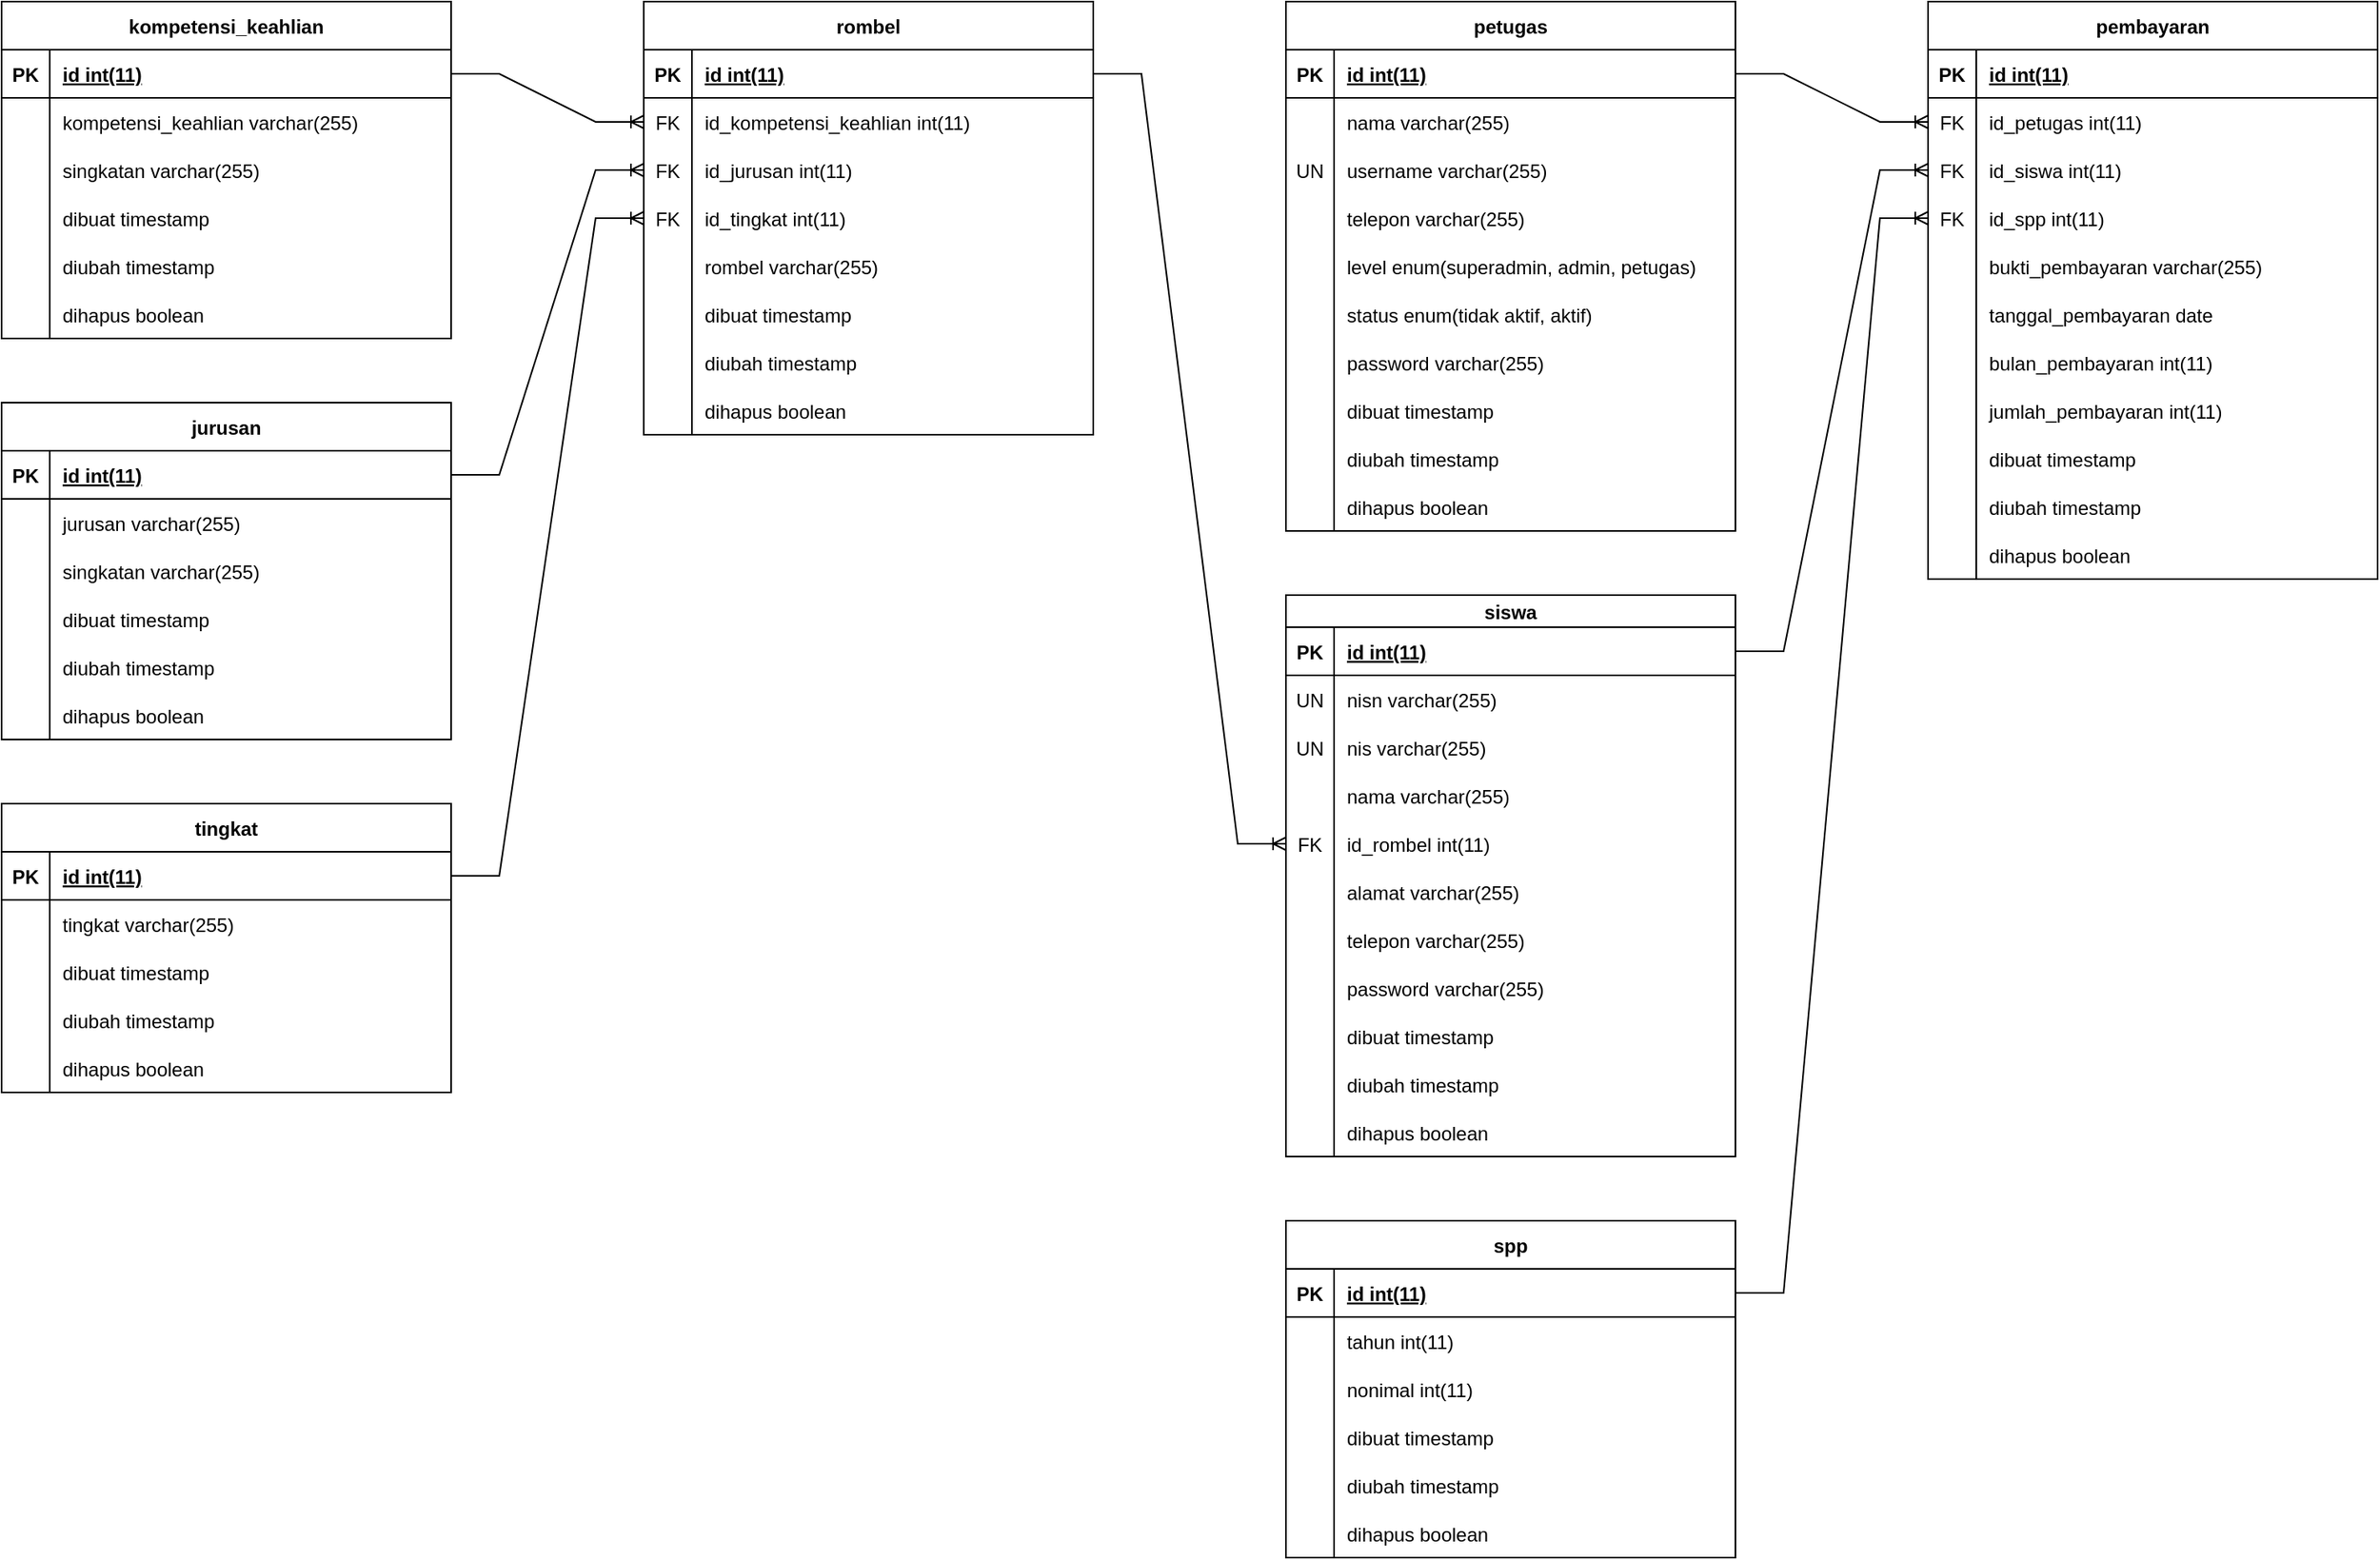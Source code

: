 <mxfile version="20.8.18" type="device"><diagram id="R2lEEEUBdFMjLlhIrx00" name="Page-1"><mxGraphModel dx="1674" dy="769" grid="1" gridSize="10" guides="1" tooltips="1" connect="1" arrows="1" fold="1" page="1" pageScale="1" pageWidth="850" pageHeight="1100" math="0" shadow="0" extFonts="Permanent Marker^https://fonts.googleapis.com/css?family=Permanent+Marker"><root><mxCell id="0"/><mxCell id="1" parent="0"/><mxCell id="wXGKFSdvV1g74nXEfCjE-93" value="rombel" style="shape=table;startSize=30;container=1;collapsible=1;childLayout=tableLayout;fixedRows=1;rowLines=0;fontStyle=1;align=center;resizeLast=1;" parent="1" vertex="1"><mxGeometry x="440" y="40" width="280" height="270" as="geometry"><mxRectangle x="120" y="120" width="100" height="30" as="alternateBounds"/></mxGeometry></mxCell><mxCell id="wXGKFSdvV1g74nXEfCjE-94" value="" style="shape=partialRectangle;collapsible=0;dropTarget=0;pointerEvents=0;fillColor=none;points=[[0,0.5],[1,0.5]];portConstraint=eastwest;top=0;left=0;right=0;bottom=1;" parent="wXGKFSdvV1g74nXEfCjE-93" vertex="1"><mxGeometry y="30" width="280" height="30" as="geometry"/></mxCell><mxCell id="wXGKFSdvV1g74nXEfCjE-95" value="PK" style="shape=partialRectangle;overflow=hidden;connectable=0;fillColor=none;top=0;left=0;bottom=0;right=0;fontStyle=1;" parent="wXGKFSdvV1g74nXEfCjE-94" vertex="1"><mxGeometry width="30" height="30" as="geometry"><mxRectangle width="30" height="30" as="alternateBounds"/></mxGeometry></mxCell><mxCell id="wXGKFSdvV1g74nXEfCjE-96" value="id int(11)" style="shape=partialRectangle;overflow=hidden;connectable=0;fillColor=none;top=0;left=0;bottom=0;right=0;align=left;spacingLeft=6;fontStyle=5;" parent="wXGKFSdvV1g74nXEfCjE-94" vertex="1"><mxGeometry x="30" width="250" height="30" as="geometry"><mxRectangle width="250" height="30" as="alternateBounds"/></mxGeometry></mxCell><mxCell id="Cknj2HCcm6hrUcxPKUG3-18" value="" style="shape=tableRow;horizontal=0;startSize=0;swimlaneHead=0;swimlaneBody=0;fillColor=none;collapsible=0;dropTarget=0;points=[[0,0.5],[1,0.5]];portConstraint=eastwest;top=0;left=0;right=0;bottom=0;" parent="wXGKFSdvV1g74nXEfCjE-93" vertex="1"><mxGeometry y="60" width="280" height="30" as="geometry"/></mxCell><mxCell id="Cknj2HCcm6hrUcxPKUG3-19" value="FK" style="shape=partialRectangle;connectable=0;fillColor=none;top=0;left=0;bottom=0;right=0;editable=1;overflow=hidden;" parent="Cknj2HCcm6hrUcxPKUG3-18" vertex="1"><mxGeometry width="30" height="30" as="geometry"><mxRectangle width="30" height="30" as="alternateBounds"/></mxGeometry></mxCell><mxCell id="Cknj2HCcm6hrUcxPKUG3-20" value="id_kompetensi_keahlian int(11)" style="shape=partialRectangle;connectable=0;fillColor=none;top=0;left=0;bottom=0;right=0;align=left;spacingLeft=6;overflow=hidden;" parent="Cknj2HCcm6hrUcxPKUG3-18" vertex="1"><mxGeometry x="30" width="250" height="30" as="geometry"><mxRectangle width="250" height="30" as="alternateBounds"/></mxGeometry></mxCell><mxCell id="Cknj2HCcm6hrUcxPKUG3-12" value="" style="shape=tableRow;horizontal=0;startSize=0;swimlaneHead=0;swimlaneBody=0;fillColor=none;collapsible=0;dropTarget=0;points=[[0,0.5],[1,0.5]];portConstraint=eastwest;top=0;left=0;right=0;bottom=0;" parent="wXGKFSdvV1g74nXEfCjE-93" vertex="1"><mxGeometry y="90" width="280" height="30" as="geometry"/></mxCell><mxCell id="Cknj2HCcm6hrUcxPKUG3-13" value="FK" style="shape=partialRectangle;connectable=0;fillColor=none;top=0;left=0;bottom=0;right=0;editable=1;overflow=hidden;" parent="Cknj2HCcm6hrUcxPKUG3-12" vertex="1"><mxGeometry width="30" height="30" as="geometry"><mxRectangle width="30" height="30" as="alternateBounds"/></mxGeometry></mxCell><mxCell id="Cknj2HCcm6hrUcxPKUG3-14" value="id_jurusan int(11)" style="shape=partialRectangle;connectable=0;fillColor=none;top=0;left=0;bottom=0;right=0;align=left;spacingLeft=6;overflow=hidden;" parent="Cknj2HCcm6hrUcxPKUG3-12" vertex="1"><mxGeometry x="30" width="250" height="30" as="geometry"><mxRectangle width="250" height="30" as="alternateBounds"/></mxGeometry></mxCell><mxCell id="Cknj2HCcm6hrUcxPKUG3-15" value="" style="shape=tableRow;horizontal=0;startSize=0;swimlaneHead=0;swimlaneBody=0;fillColor=none;collapsible=0;dropTarget=0;points=[[0,0.5],[1,0.5]];portConstraint=eastwest;top=0;left=0;right=0;bottom=0;" parent="wXGKFSdvV1g74nXEfCjE-93" vertex="1"><mxGeometry y="120" width="280" height="30" as="geometry"/></mxCell><mxCell id="Cknj2HCcm6hrUcxPKUG3-16" value="FK" style="shape=partialRectangle;connectable=0;fillColor=none;top=0;left=0;bottom=0;right=0;editable=1;overflow=hidden;" parent="Cknj2HCcm6hrUcxPKUG3-15" vertex="1"><mxGeometry width="30" height="30" as="geometry"><mxRectangle width="30" height="30" as="alternateBounds"/></mxGeometry></mxCell><mxCell id="Cknj2HCcm6hrUcxPKUG3-17" value="id_tingkat int(11)" style="shape=partialRectangle;connectable=0;fillColor=none;top=0;left=0;bottom=0;right=0;align=left;spacingLeft=6;overflow=hidden;" parent="Cknj2HCcm6hrUcxPKUG3-15" vertex="1"><mxGeometry x="30" width="250" height="30" as="geometry"><mxRectangle width="250" height="30" as="alternateBounds"/></mxGeometry></mxCell><mxCell id="wXGKFSdvV1g74nXEfCjE-112" value="" style="shape=tableRow;horizontal=0;startSize=0;swimlaneHead=0;swimlaneBody=0;fillColor=none;collapsible=0;dropTarget=0;points=[[0,0.5],[1,0.5]];portConstraint=eastwest;top=0;left=0;right=0;bottom=0;" parent="wXGKFSdvV1g74nXEfCjE-93" vertex="1"><mxGeometry y="150" width="280" height="30" as="geometry"/></mxCell><mxCell id="wXGKFSdvV1g74nXEfCjE-113" value="" style="shape=partialRectangle;connectable=0;fillColor=none;top=0;left=0;bottom=0;right=0;editable=1;overflow=hidden;" parent="wXGKFSdvV1g74nXEfCjE-112" vertex="1"><mxGeometry width="30" height="30" as="geometry"><mxRectangle width="30" height="30" as="alternateBounds"/></mxGeometry></mxCell><mxCell id="wXGKFSdvV1g74nXEfCjE-114" value="rombel varchar(255)" style="shape=partialRectangle;connectable=0;fillColor=none;top=0;left=0;bottom=0;right=0;align=left;spacingLeft=6;overflow=hidden;" parent="wXGKFSdvV1g74nXEfCjE-112" vertex="1"><mxGeometry x="30" width="250" height="30" as="geometry"><mxRectangle width="250" height="30" as="alternateBounds"/></mxGeometry></mxCell><mxCell id="Cknj2HCcm6hrUcxPKUG3-37" value="" style="shape=tableRow;horizontal=0;startSize=0;swimlaneHead=0;swimlaneBody=0;fillColor=none;collapsible=0;dropTarget=0;points=[[0,0.5],[1,0.5]];portConstraint=eastwest;top=0;left=0;right=0;bottom=0;" parent="wXGKFSdvV1g74nXEfCjE-93" vertex="1"><mxGeometry y="180" width="280" height="30" as="geometry"/></mxCell><mxCell id="Cknj2HCcm6hrUcxPKUG3-38" value="" style="shape=partialRectangle;connectable=0;fillColor=none;top=0;left=0;bottom=0;right=0;editable=1;overflow=hidden;" parent="Cknj2HCcm6hrUcxPKUG3-37" vertex="1"><mxGeometry width="30" height="30" as="geometry"><mxRectangle width="30" height="30" as="alternateBounds"/></mxGeometry></mxCell><mxCell id="Cknj2HCcm6hrUcxPKUG3-39" value="dibuat timestamp" style="shape=partialRectangle;connectable=0;fillColor=none;top=0;left=0;bottom=0;right=0;align=left;spacingLeft=6;overflow=hidden;" parent="Cknj2HCcm6hrUcxPKUG3-37" vertex="1"><mxGeometry x="30" width="250" height="30" as="geometry"><mxRectangle width="250" height="30" as="alternateBounds"/></mxGeometry></mxCell><mxCell id="Cknj2HCcm6hrUcxPKUG3-44" value="" style="shape=tableRow;horizontal=0;startSize=0;swimlaneHead=0;swimlaneBody=0;fillColor=none;collapsible=0;dropTarget=0;points=[[0,0.5],[1,0.5]];portConstraint=eastwest;top=0;left=0;right=0;bottom=0;" parent="wXGKFSdvV1g74nXEfCjE-93" vertex="1"><mxGeometry y="210" width="280" height="30" as="geometry"/></mxCell><mxCell id="Cknj2HCcm6hrUcxPKUG3-45" value="" style="shape=partialRectangle;connectable=0;fillColor=none;top=0;left=0;bottom=0;right=0;editable=1;overflow=hidden;" parent="Cknj2HCcm6hrUcxPKUG3-44" vertex="1"><mxGeometry width="30" height="30" as="geometry"><mxRectangle width="30" height="30" as="alternateBounds"/></mxGeometry></mxCell><mxCell id="Cknj2HCcm6hrUcxPKUG3-46" value="diubah timestamp" style="shape=partialRectangle;connectable=0;fillColor=none;top=0;left=0;bottom=0;right=0;align=left;spacingLeft=6;overflow=hidden;" parent="Cknj2HCcm6hrUcxPKUG3-44" vertex="1"><mxGeometry x="30" width="250" height="30" as="geometry"><mxRectangle width="250" height="30" as="alternateBounds"/></mxGeometry></mxCell><mxCell id="Cknj2HCcm6hrUcxPKUG3-47" value="" style="shape=tableRow;horizontal=0;startSize=0;swimlaneHead=0;swimlaneBody=0;fillColor=none;collapsible=0;dropTarget=0;points=[[0,0.5],[1,0.5]];portConstraint=eastwest;top=0;left=0;right=0;bottom=0;" parent="wXGKFSdvV1g74nXEfCjE-93" vertex="1"><mxGeometry y="240" width="280" height="30" as="geometry"/></mxCell><mxCell id="Cknj2HCcm6hrUcxPKUG3-48" value="" style="shape=partialRectangle;connectable=0;fillColor=none;top=0;left=0;bottom=0;right=0;editable=1;overflow=hidden;" parent="Cknj2HCcm6hrUcxPKUG3-47" vertex="1"><mxGeometry width="30" height="30" as="geometry"><mxRectangle width="30" height="30" as="alternateBounds"/></mxGeometry></mxCell><mxCell id="Cknj2HCcm6hrUcxPKUG3-49" value="dihapus boolean" style="shape=partialRectangle;connectable=0;fillColor=none;top=0;left=0;bottom=0;right=0;align=left;spacingLeft=6;overflow=hidden;" parent="Cknj2HCcm6hrUcxPKUG3-47" vertex="1"><mxGeometry x="30" width="250" height="30" as="geometry"><mxRectangle width="250" height="30" as="alternateBounds"/></mxGeometry></mxCell><mxCell id="Cknj2HCcm6hrUcxPKUG3-50" value="kompetensi_keahlian" style="shape=table;startSize=30;container=1;collapsible=1;childLayout=tableLayout;fixedRows=1;rowLines=0;fontStyle=1;align=center;resizeLast=1;" parent="1" vertex="1"><mxGeometry x="40" y="40" width="280" height="210" as="geometry"><mxRectangle x="120" y="120" width="100" height="30" as="alternateBounds"/></mxGeometry></mxCell><mxCell id="Cknj2HCcm6hrUcxPKUG3-51" value="" style="shape=partialRectangle;collapsible=0;dropTarget=0;pointerEvents=0;fillColor=none;points=[[0,0.5],[1,0.5]];portConstraint=eastwest;top=0;left=0;right=0;bottom=1;" parent="Cknj2HCcm6hrUcxPKUG3-50" vertex="1"><mxGeometry y="30" width="280" height="30" as="geometry"/></mxCell><mxCell id="Cknj2HCcm6hrUcxPKUG3-52" value="PK" style="shape=partialRectangle;overflow=hidden;connectable=0;fillColor=none;top=0;left=0;bottom=0;right=0;fontStyle=1;" parent="Cknj2HCcm6hrUcxPKUG3-51" vertex="1"><mxGeometry width="30" height="30" as="geometry"><mxRectangle width="30" height="30" as="alternateBounds"/></mxGeometry></mxCell><mxCell id="Cknj2HCcm6hrUcxPKUG3-53" value="id int(11)" style="shape=partialRectangle;overflow=hidden;connectable=0;fillColor=none;top=0;left=0;bottom=0;right=0;align=left;spacingLeft=6;fontStyle=5;" parent="Cknj2HCcm6hrUcxPKUG3-51" vertex="1"><mxGeometry x="30" width="250" height="30" as="geometry"><mxRectangle width="250" height="30" as="alternateBounds"/></mxGeometry></mxCell><mxCell id="Cknj2HCcm6hrUcxPKUG3-63" value="" style="shape=tableRow;horizontal=0;startSize=0;swimlaneHead=0;swimlaneBody=0;fillColor=none;collapsible=0;dropTarget=0;points=[[0,0.5],[1,0.5]];portConstraint=eastwest;top=0;left=0;right=0;bottom=0;" parent="Cknj2HCcm6hrUcxPKUG3-50" vertex="1"><mxGeometry y="60" width="280" height="30" as="geometry"/></mxCell><mxCell id="Cknj2HCcm6hrUcxPKUG3-64" value="" style="shape=partialRectangle;connectable=0;fillColor=none;top=0;left=0;bottom=0;right=0;editable=1;overflow=hidden;" parent="Cknj2HCcm6hrUcxPKUG3-63" vertex="1"><mxGeometry width="30" height="30" as="geometry"><mxRectangle width="30" height="30" as="alternateBounds"/></mxGeometry></mxCell><mxCell id="Cknj2HCcm6hrUcxPKUG3-65" value="kompetensi_keahlian varchar(255)" style="shape=partialRectangle;connectable=0;fillColor=none;top=0;left=0;bottom=0;right=0;align=left;spacingLeft=6;overflow=hidden;" parent="Cknj2HCcm6hrUcxPKUG3-63" vertex="1"><mxGeometry x="30" width="250" height="30" as="geometry"><mxRectangle width="250" height="30" as="alternateBounds"/></mxGeometry></mxCell><mxCell id="nxmjODmbW8iOJ8BLZVnw-7" value="" style="shape=tableRow;horizontal=0;startSize=0;swimlaneHead=0;swimlaneBody=0;fillColor=none;collapsible=0;dropTarget=0;points=[[0,0.5],[1,0.5]];portConstraint=eastwest;top=0;left=0;right=0;bottom=0;" parent="Cknj2HCcm6hrUcxPKUG3-50" vertex="1"><mxGeometry y="90" width="280" height="30" as="geometry"/></mxCell><mxCell id="nxmjODmbW8iOJ8BLZVnw-8" value="" style="shape=partialRectangle;connectable=0;fillColor=none;top=0;left=0;bottom=0;right=0;editable=1;overflow=hidden;" parent="nxmjODmbW8iOJ8BLZVnw-7" vertex="1"><mxGeometry width="30" height="30" as="geometry"><mxRectangle width="30" height="30" as="alternateBounds"/></mxGeometry></mxCell><mxCell id="nxmjODmbW8iOJ8BLZVnw-9" value="singkatan varchar(255)" style="shape=partialRectangle;connectable=0;fillColor=none;top=0;left=0;bottom=0;right=0;align=left;spacingLeft=6;overflow=hidden;" parent="nxmjODmbW8iOJ8BLZVnw-7" vertex="1"><mxGeometry x="30" width="250" height="30" as="geometry"><mxRectangle width="250" height="30" as="alternateBounds"/></mxGeometry></mxCell><mxCell id="Cknj2HCcm6hrUcxPKUG3-66" value="" style="shape=tableRow;horizontal=0;startSize=0;swimlaneHead=0;swimlaneBody=0;fillColor=none;collapsible=0;dropTarget=0;points=[[0,0.5],[1,0.5]];portConstraint=eastwest;top=0;left=0;right=0;bottom=0;" parent="Cknj2HCcm6hrUcxPKUG3-50" vertex="1"><mxGeometry y="120" width="280" height="30" as="geometry"/></mxCell><mxCell id="Cknj2HCcm6hrUcxPKUG3-67" value="" style="shape=partialRectangle;connectable=0;fillColor=none;top=0;left=0;bottom=0;right=0;editable=1;overflow=hidden;" parent="Cknj2HCcm6hrUcxPKUG3-66" vertex="1"><mxGeometry width="30" height="30" as="geometry"><mxRectangle width="30" height="30" as="alternateBounds"/></mxGeometry></mxCell><mxCell id="Cknj2HCcm6hrUcxPKUG3-68" value="dibuat timestamp" style="shape=partialRectangle;connectable=0;fillColor=none;top=0;left=0;bottom=0;right=0;align=left;spacingLeft=6;overflow=hidden;" parent="Cknj2HCcm6hrUcxPKUG3-66" vertex="1"><mxGeometry x="30" width="250" height="30" as="geometry"><mxRectangle width="250" height="30" as="alternateBounds"/></mxGeometry></mxCell><mxCell id="Cknj2HCcm6hrUcxPKUG3-69" value="" style="shape=tableRow;horizontal=0;startSize=0;swimlaneHead=0;swimlaneBody=0;fillColor=none;collapsible=0;dropTarget=0;points=[[0,0.5],[1,0.5]];portConstraint=eastwest;top=0;left=0;right=0;bottom=0;" parent="Cknj2HCcm6hrUcxPKUG3-50" vertex="1"><mxGeometry y="150" width="280" height="30" as="geometry"/></mxCell><mxCell id="Cknj2HCcm6hrUcxPKUG3-70" value="" style="shape=partialRectangle;connectable=0;fillColor=none;top=0;left=0;bottom=0;right=0;editable=1;overflow=hidden;" parent="Cknj2HCcm6hrUcxPKUG3-69" vertex="1"><mxGeometry width="30" height="30" as="geometry"><mxRectangle width="30" height="30" as="alternateBounds"/></mxGeometry></mxCell><mxCell id="Cknj2HCcm6hrUcxPKUG3-71" value="diubah timestamp" style="shape=partialRectangle;connectable=0;fillColor=none;top=0;left=0;bottom=0;right=0;align=left;spacingLeft=6;overflow=hidden;" parent="Cknj2HCcm6hrUcxPKUG3-69" vertex="1"><mxGeometry x="30" width="250" height="30" as="geometry"><mxRectangle width="250" height="30" as="alternateBounds"/></mxGeometry></mxCell><mxCell id="Cknj2HCcm6hrUcxPKUG3-72" value="" style="shape=tableRow;horizontal=0;startSize=0;swimlaneHead=0;swimlaneBody=0;fillColor=none;collapsible=0;dropTarget=0;points=[[0,0.5],[1,0.5]];portConstraint=eastwest;top=0;left=0;right=0;bottom=0;" parent="Cknj2HCcm6hrUcxPKUG3-50" vertex="1"><mxGeometry y="180" width="280" height="30" as="geometry"/></mxCell><mxCell id="Cknj2HCcm6hrUcxPKUG3-73" value="" style="shape=partialRectangle;connectable=0;fillColor=none;top=0;left=0;bottom=0;right=0;editable=1;overflow=hidden;" parent="Cknj2HCcm6hrUcxPKUG3-72" vertex="1"><mxGeometry width="30" height="30" as="geometry"><mxRectangle width="30" height="30" as="alternateBounds"/></mxGeometry></mxCell><mxCell id="Cknj2HCcm6hrUcxPKUG3-74" value="dihapus boolean" style="shape=partialRectangle;connectable=0;fillColor=none;top=0;left=0;bottom=0;right=0;align=left;spacingLeft=6;overflow=hidden;" parent="Cknj2HCcm6hrUcxPKUG3-72" vertex="1"><mxGeometry x="30" width="250" height="30" as="geometry"><mxRectangle width="250" height="30" as="alternateBounds"/></mxGeometry></mxCell><mxCell id="Cknj2HCcm6hrUcxPKUG3-75" value="jurusan" style="shape=table;startSize=30;container=1;collapsible=1;childLayout=tableLayout;fixedRows=1;rowLines=0;fontStyle=1;align=center;resizeLast=1;" parent="1" vertex="1"><mxGeometry x="40" y="290" width="280" height="210" as="geometry"><mxRectangle x="120" y="120" width="100" height="30" as="alternateBounds"/></mxGeometry></mxCell><mxCell id="Cknj2HCcm6hrUcxPKUG3-76" value="" style="shape=partialRectangle;collapsible=0;dropTarget=0;pointerEvents=0;fillColor=none;points=[[0,0.5],[1,0.5]];portConstraint=eastwest;top=0;left=0;right=0;bottom=1;" parent="Cknj2HCcm6hrUcxPKUG3-75" vertex="1"><mxGeometry y="30" width="280" height="30" as="geometry"/></mxCell><mxCell id="Cknj2HCcm6hrUcxPKUG3-77" value="PK" style="shape=partialRectangle;overflow=hidden;connectable=0;fillColor=none;top=0;left=0;bottom=0;right=0;fontStyle=1;" parent="Cknj2HCcm6hrUcxPKUG3-76" vertex="1"><mxGeometry width="30" height="30" as="geometry"><mxRectangle width="30" height="30" as="alternateBounds"/></mxGeometry></mxCell><mxCell id="Cknj2HCcm6hrUcxPKUG3-78" value="id int(11)" style="shape=partialRectangle;overflow=hidden;connectable=0;fillColor=none;top=0;left=0;bottom=0;right=0;align=left;spacingLeft=6;fontStyle=5;" parent="Cknj2HCcm6hrUcxPKUG3-76" vertex="1"><mxGeometry x="30" width="250" height="30" as="geometry"><mxRectangle width="250" height="30" as="alternateBounds"/></mxGeometry></mxCell><mxCell id="Cknj2HCcm6hrUcxPKUG3-79" value="" style="shape=tableRow;horizontal=0;startSize=0;swimlaneHead=0;swimlaneBody=0;fillColor=none;collapsible=0;dropTarget=0;points=[[0,0.5],[1,0.5]];portConstraint=eastwest;top=0;left=0;right=0;bottom=0;" parent="Cknj2HCcm6hrUcxPKUG3-75" vertex="1"><mxGeometry y="60" width="280" height="30" as="geometry"/></mxCell><mxCell id="Cknj2HCcm6hrUcxPKUG3-80" value="" style="shape=partialRectangle;connectable=0;fillColor=none;top=0;left=0;bottom=0;right=0;editable=1;overflow=hidden;" parent="Cknj2HCcm6hrUcxPKUG3-79" vertex="1"><mxGeometry width="30" height="30" as="geometry"><mxRectangle width="30" height="30" as="alternateBounds"/></mxGeometry></mxCell><mxCell id="Cknj2HCcm6hrUcxPKUG3-81" value="jurusan varchar(255)" style="shape=partialRectangle;connectable=0;fillColor=none;top=0;left=0;bottom=0;right=0;align=left;spacingLeft=6;overflow=hidden;" parent="Cknj2HCcm6hrUcxPKUG3-79" vertex="1"><mxGeometry x="30" width="250" height="30" as="geometry"><mxRectangle width="250" height="30" as="alternateBounds"/></mxGeometry></mxCell><mxCell id="nxmjODmbW8iOJ8BLZVnw-10" value="" style="shape=tableRow;horizontal=0;startSize=0;swimlaneHead=0;swimlaneBody=0;fillColor=none;collapsible=0;dropTarget=0;points=[[0,0.5],[1,0.5]];portConstraint=eastwest;top=0;left=0;right=0;bottom=0;" parent="Cknj2HCcm6hrUcxPKUG3-75" vertex="1"><mxGeometry y="90" width="280" height="30" as="geometry"/></mxCell><mxCell id="nxmjODmbW8iOJ8BLZVnw-11" value="" style="shape=partialRectangle;connectable=0;fillColor=none;top=0;left=0;bottom=0;right=0;editable=1;overflow=hidden;" parent="nxmjODmbW8iOJ8BLZVnw-10" vertex="1"><mxGeometry width="30" height="30" as="geometry"><mxRectangle width="30" height="30" as="alternateBounds"/></mxGeometry></mxCell><mxCell id="nxmjODmbW8iOJ8BLZVnw-12" value="singkatan varchar(255)" style="shape=partialRectangle;connectable=0;fillColor=none;top=0;left=0;bottom=0;right=0;align=left;spacingLeft=6;overflow=hidden;" parent="nxmjODmbW8iOJ8BLZVnw-10" vertex="1"><mxGeometry x="30" width="250" height="30" as="geometry"><mxRectangle width="250" height="30" as="alternateBounds"/></mxGeometry></mxCell><mxCell id="Cknj2HCcm6hrUcxPKUG3-82" value="" style="shape=tableRow;horizontal=0;startSize=0;swimlaneHead=0;swimlaneBody=0;fillColor=none;collapsible=0;dropTarget=0;points=[[0,0.5],[1,0.5]];portConstraint=eastwest;top=0;left=0;right=0;bottom=0;" parent="Cknj2HCcm6hrUcxPKUG3-75" vertex="1"><mxGeometry y="120" width="280" height="30" as="geometry"/></mxCell><mxCell id="Cknj2HCcm6hrUcxPKUG3-83" value="" style="shape=partialRectangle;connectable=0;fillColor=none;top=0;left=0;bottom=0;right=0;editable=1;overflow=hidden;" parent="Cknj2HCcm6hrUcxPKUG3-82" vertex="1"><mxGeometry width="30" height="30" as="geometry"><mxRectangle width="30" height="30" as="alternateBounds"/></mxGeometry></mxCell><mxCell id="Cknj2HCcm6hrUcxPKUG3-84" value="dibuat timestamp" style="shape=partialRectangle;connectable=0;fillColor=none;top=0;left=0;bottom=0;right=0;align=left;spacingLeft=6;overflow=hidden;" parent="Cknj2HCcm6hrUcxPKUG3-82" vertex="1"><mxGeometry x="30" width="250" height="30" as="geometry"><mxRectangle width="250" height="30" as="alternateBounds"/></mxGeometry></mxCell><mxCell id="Cknj2HCcm6hrUcxPKUG3-85" value="" style="shape=tableRow;horizontal=0;startSize=0;swimlaneHead=0;swimlaneBody=0;fillColor=none;collapsible=0;dropTarget=0;points=[[0,0.5],[1,0.5]];portConstraint=eastwest;top=0;left=0;right=0;bottom=0;" parent="Cknj2HCcm6hrUcxPKUG3-75" vertex="1"><mxGeometry y="150" width="280" height="30" as="geometry"/></mxCell><mxCell id="Cknj2HCcm6hrUcxPKUG3-86" value="" style="shape=partialRectangle;connectable=0;fillColor=none;top=0;left=0;bottom=0;right=0;editable=1;overflow=hidden;" parent="Cknj2HCcm6hrUcxPKUG3-85" vertex="1"><mxGeometry width="30" height="30" as="geometry"><mxRectangle width="30" height="30" as="alternateBounds"/></mxGeometry></mxCell><mxCell id="Cknj2HCcm6hrUcxPKUG3-87" value="diubah timestamp" style="shape=partialRectangle;connectable=0;fillColor=none;top=0;left=0;bottom=0;right=0;align=left;spacingLeft=6;overflow=hidden;" parent="Cknj2HCcm6hrUcxPKUG3-85" vertex="1"><mxGeometry x="30" width="250" height="30" as="geometry"><mxRectangle width="250" height="30" as="alternateBounds"/></mxGeometry></mxCell><mxCell id="Cknj2HCcm6hrUcxPKUG3-88" value="" style="shape=tableRow;horizontal=0;startSize=0;swimlaneHead=0;swimlaneBody=0;fillColor=none;collapsible=0;dropTarget=0;points=[[0,0.5],[1,0.5]];portConstraint=eastwest;top=0;left=0;right=0;bottom=0;" parent="Cknj2HCcm6hrUcxPKUG3-75" vertex="1"><mxGeometry y="180" width="280" height="30" as="geometry"/></mxCell><mxCell id="Cknj2HCcm6hrUcxPKUG3-89" value="" style="shape=partialRectangle;connectable=0;fillColor=none;top=0;left=0;bottom=0;right=0;editable=1;overflow=hidden;" parent="Cknj2HCcm6hrUcxPKUG3-88" vertex="1"><mxGeometry width="30" height="30" as="geometry"><mxRectangle width="30" height="30" as="alternateBounds"/></mxGeometry></mxCell><mxCell id="Cknj2HCcm6hrUcxPKUG3-90" value="dihapus boolean" style="shape=partialRectangle;connectable=0;fillColor=none;top=0;left=0;bottom=0;right=0;align=left;spacingLeft=6;overflow=hidden;" parent="Cknj2HCcm6hrUcxPKUG3-88" vertex="1"><mxGeometry x="30" width="250" height="30" as="geometry"><mxRectangle width="250" height="30" as="alternateBounds"/></mxGeometry></mxCell><mxCell id="Cknj2HCcm6hrUcxPKUG3-91" value="tingkat" style="shape=table;startSize=30;container=1;collapsible=1;childLayout=tableLayout;fixedRows=1;rowLines=0;fontStyle=1;align=center;resizeLast=1;" parent="1" vertex="1"><mxGeometry x="40" y="540" width="280" height="180" as="geometry"><mxRectangle x="120" y="120" width="100" height="30" as="alternateBounds"/></mxGeometry></mxCell><mxCell id="Cknj2HCcm6hrUcxPKUG3-92" value="" style="shape=partialRectangle;collapsible=0;dropTarget=0;pointerEvents=0;fillColor=none;points=[[0,0.5],[1,0.5]];portConstraint=eastwest;top=0;left=0;right=0;bottom=1;" parent="Cknj2HCcm6hrUcxPKUG3-91" vertex="1"><mxGeometry y="30" width="280" height="30" as="geometry"/></mxCell><mxCell id="Cknj2HCcm6hrUcxPKUG3-93" value="PK" style="shape=partialRectangle;overflow=hidden;connectable=0;fillColor=none;top=0;left=0;bottom=0;right=0;fontStyle=1;" parent="Cknj2HCcm6hrUcxPKUG3-92" vertex="1"><mxGeometry width="30" height="30" as="geometry"><mxRectangle width="30" height="30" as="alternateBounds"/></mxGeometry></mxCell><mxCell id="Cknj2HCcm6hrUcxPKUG3-94" value="id int(11)" style="shape=partialRectangle;overflow=hidden;connectable=0;fillColor=none;top=0;left=0;bottom=0;right=0;align=left;spacingLeft=6;fontStyle=5;" parent="Cknj2HCcm6hrUcxPKUG3-92" vertex="1"><mxGeometry x="30" width="250" height="30" as="geometry"><mxRectangle width="250" height="30" as="alternateBounds"/></mxGeometry></mxCell><mxCell id="Cknj2HCcm6hrUcxPKUG3-95" value="" style="shape=tableRow;horizontal=0;startSize=0;swimlaneHead=0;swimlaneBody=0;fillColor=none;collapsible=0;dropTarget=0;points=[[0,0.5],[1,0.5]];portConstraint=eastwest;top=0;left=0;right=0;bottom=0;" parent="Cknj2HCcm6hrUcxPKUG3-91" vertex="1"><mxGeometry y="60" width="280" height="30" as="geometry"/></mxCell><mxCell id="Cknj2HCcm6hrUcxPKUG3-96" value="" style="shape=partialRectangle;connectable=0;fillColor=none;top=0;left=0;bottom=0;right=0;editable=1;overflow=hidden;" parent="Cknj2HCcm6hrUcxPKUG3-95" vertex="1"><mxGeometry width="30" height="30" as="geometry"><mxRectangle width="30" height="30" as="alternateBounds"/></mxGeometry></mxCell><mxCell id="Cknj2HCcm6hrUcxPKUG3-97" value="tingkat varchar(255)" style="shape=partialRectangle;connectable=0;fillColor=none;top=0;left=0;bottom=0;right=0;align=left;spacingLeft=6;overflow=hidden;" parent="Cknj2HCcm6hrUcxPKUG3-95" vertex="1"><mxGeometry x="30" width="250" height="30" as="geometry"><mxRectangle width="250" height="30" as="alternateBounds"/></mxGeometry></mxCell><mxCell id="Cknj2HCcm6hrUcxPKUG3-98" value="" style="shape=tableRow;horizontal=0;startSize=0;swimlaneHead=0;swimlaneBody=0;fillColor=none;collapsible=0;dropTarget=0;points=[[0,0.5],[1,0.5]];portConstraint=eastwest;top=0;left=0;right=0;bottom=0;" parent="Cknj2HCcm6hrUcxPKUG3-91" vertex="1"><mxGeometry y="90" width="280" height="30" as="geometry"/></mxCell><mxCell id="Cknj2HCcm6hrUcxPKUG3-99" value="" style="shape=partialRectangle;connectable=0;fillColor=none;top=0;left=0;bottom=0;right=0;editable=1;overflow=hidden;" parent="Cknj2HCcm6hrUcxPKUG3-98" vertex="1"><mxGeometry width="30" height="30" as="geometry"><mxRectangle width="30" height="30" as="alternateBounds"/></mxGeometry></mxCell><mxCell id="Cknj2HCcm6hrUcxPKUG3-100" value="dibuat timestamp" style="shape=partialRectangle;connectable=0;fillColor=none;top=0;left=0;bottom=0;right=0;align=left;spacingLeft=6;overflow=hidden;" parent="Cknj2HCcm6hrUcxPKUG3-98" vertex="1"><mxGeometry x="30" width="250" height="30" as="geometry"><mxRectangle width="250" height="30" as="alternateBounds"/></mxGeometry></mxCell><mxCell id="Cknj2HCcm6hrUcxPKUG3-101" value="" style="shape=tableRow;horizontal=0;startSize=0;swimlaneHead=0;swimlaneBody=0;fillColor=none;collapsible=0;dropTarget=0;points=[[0,0.5],[1,0.5]];portConstraint=eastwest;top=0;left=0;right=0;bottom=0;" parent="Cknj2HCcm6hrUcxPKUG3-91" vertex="1"><mxGeometry y="120" width="280" height="30" as="geometry"/></mxCell><mxCell id="Cknj2HCcm6hrUcxPKUG3-102" value="" style="shape=partialRectangle;connectable=0;fillColor=none;top=0;left=0;bottom=0;right=0;editable=1;overflow=hidden;" parent="Cknj2HCcm6hrUcxPKUG3-101" vertex="1"><mxGeometry width="30" height="30" as="geometry"><mxRectangle width="30" height="30" as="alternateBounds"/></mxGeometry></mxCell><mxCell id="Cknj2HCcm6hrUcxPKUG3-103" value="diubah timestamp" style="shape=partialRectangle;connectable=0;fillColor=none;top=0;left=0;bottom=0;right=0;align=left;spacingLeft=6;overflow=hidden;" parent="Cknj2HCcm6hrUcxPKUG3-101" vertex="1"><mxGeometry x="30" width="250" height="30" as="geometry"><mxRectangle width="250" height="30" as="alternateBounds"/></mxGeometry></mxCell><mxCell id="Cknj2HCcm6hrUcxPKUG3-104" value="" style="shape=tableRow;horizontal=0;startSize=0;swimlaneHead=0;swimlaneBody=0;fillColor=none;collapsible=0;dropTarget=0;points=[[0,0.5],[1,0.5]];portConstraint=eastwest;top=0;left=0;right=0;bottom=0;" parent="Cknj2HCcm6hrUcxPKUG3-91" vertex="1"><mxGeometry y="150" width="280" height="30" as="geometry"/></mxCell><mxCell id="Cknj2HCcm6hrUcxPKUG3-105" value="" style="shape=partialRectangle;connectable=0;fillColor=none;top=0;left=0;bottom=0;right=0;editable=1;overflow=hidden;" parent="Cknj2HCcm6hrUcxPKUG3-104" vertex="1"><mxGeometry width="30" height="30" as="geometry"><mxRectangle width="30" height="30" as="alternateBounds"/></mxGeometry></mxCell><mxCell id="Cknj2HCcm6hrUcxPKUG3-106" value="dihapus boolean" style="shape=partialRectangle;connectable=0;fillColor=none;top=0;left=0;bottom=0;right=0;align=left;spacingLeft=6;overflow=hidden;" parent="Cknj2HCcm6hrUcxPKUG3-104" vertex="1"><mxGeometry x="30" width="250" height="30" as="geometry"><mxRectangle width="250" height="30" as="alternateBounds"/></mxGeometry></mxCell><mxCell id="Cknj2HCcm6hrUcxPKUG3-107" value="" style="edgeStyle=entityRelationEdgeStyle;fontSize=12;html=1;endArrow=ERoneToMany;rounded=0;exitX=1;exitY=0.5;exitDx=0;exitDy=0;entryX=0;entryY=0.5;entryDx=0;entryDy=0;" parent="1" source="Cknj2HCcm6hrUcxPKUG3-51" target="Cknj2HCcm6hrUcxPKUG3-18" edge="1"><mxGeometry width="100" height="100" relative="1" as="geometry"><mxPoint x="380" y="430" as="sourcePoint"/><mxPoint x="480" y="330" as="targetPoint"/></mxGeometry></mxCell><mxCell id="Cknj2HCcm6hrUcxPKUG3-109" value="" style="edgeStyle=entityRelationEdgeStyle;fontSize=12;html=1;endArrow=ERoneToMany;rounded=0;entryX=0;entryY=0.5;entryDx=0;entryDy=0;" parent="1" source="Cknj2HCcm6hrUcxPKUG3-76" target="Cknj2HCcm6hrUcxPKUG3-12" edge="1"><mxGeometry width="100" height="100" relative="1" as="geometry"><mxPoint x="290.0" y="95" as="sourcePoint"/><mxPoint x="410.0" y="125" as="targetPoint"/></mxGeometry></mxCell><mxCell id="Cknj2HCcm6hrUcxPKUG3-110" value="" style="edgeStyle=entityRelationEdgeStyle;fontSize=12;html=1;endArrow=ERoneToMany;rounded=0;exitX=1;exitY=0.5;exitDx=0;exitDy=0;entryX=0;entryY=0.5;entryDx=0;entryDy=0;" parent="1" source="Cknj2HCcm6hrUcxPKUG3-92" target="Cknj2HCcm6hrUcxPKUG3-15" edge="1"><mxGeometry width="100" height="100" relative="1" as="geometry"><mxPoint x="390.0" y="530" as="sourcePoint"/><mxPoint x="510.0" y="560" as="targetPoint"/></mxGeometry></mxCell><mxCell id="Cknj2HCcm6hrUcxPKUG3-111" value="siswa" style="shape=table;startSize=20;container=1;collapsible=1;childLayout=tableLayout;fixedRows=1;rowLines=0;fontStyle=1;align=center;resizeLast=1;" parent="1" vertex="1"><mxGeometry x="840" y="410" width="280" height="350" as="geometry"><mxRectangle x="120" y="120" width="100" height="30" as="alternateBounds"/></mxGeometry></mxCell><mxCell id="Cknj2HCcm6hrUcxPKUG3-112" value="" style="shape=partialRectangle;collapsible=0;dropTarget=0;pointerEvents=0;fillColor=none;points=[[0,0.5],[1,0.5]];portConstraint=eastwest;top=0;left=0;right=0;bottom=1;" parent="Cknj2HCcm6hrUcxPKUG3-111" vertex="1"><mxGeometry y="20" width="280" height="30" as="geometry"/></mxCell><mxCell id="Cknj2HCcm6hrUcxPKUG3-113" value="PK" style="shape=partialRectangle;overflow=hidden;connectable=0;fillColor=none;top=0;left=0;bottom=0;right=0;fontStyle=1;" parent="Cknj2HCcm6hrUcxPKUG3-112" vertex="1"><mxGeometry width="30" height="30" as="geometry"><mxRectangle width="30" height="30" as="alternateBounds"/></mxGeometry></mxCell><mxCell id="Cknj2HCcm6hrUcxPKUG3-114" value="id int(11)" style="shape=partialRectangle;overflow=hidden;connectable=0;fillColor=none;top=0;left=0;bottom=0;right=0;align=left;spacingLeft=6;fontStyle=5;" parent="Cknj2HCcm6hrUcxPKUG3-112" vertex="1"><mxGeometry x="30" width="250" height="30" as="geometry"><mxRectangle width="250" height="30" as="alternateBounds"/></mxGeometry></mxCell><mxCell id="Cknj2HCcm6hrUcxPKUG3-115" value="" style="shape=tableRow;horizontal=0;startSize=0;swimlaneHead=0;swimlaneBody=0;fillColor=none;collapsible=0;dropTarget=0;points=[[0,0.5],[1,0.5]];portConstraint=eastwest;top=0;left=0;right=0;bottom=0;" parent="Cknj2HCcm6hrUcxPKUG3-111" vertex="1"><mxGeometry y="50" width="280" height="30" as="geometry"/></mxCell><mxCell id="Cknj2HCcm6hrUcxPKUG3-116" value="UN" style="shape=partialRectangle;connectable=0;fillColor=none;top=0;left=0;bottom=0;right=0;editable=1;overflow=hidden;" parent="Cknj2HCcm6hrUcxPKUG3-115" vertex="1"><mxGeometry width="30" height="30" as="geometry"><mxRectangle width="30" height="30" as="alternateBounds"/></mxGeometry></mxCell><mxCell id="Cknj2HCcm6hrUcxPKUG3-117" value="nisn varchar(255)" style="shape=partialRectangle;connectable=0;fillColor=none;top=0;left=0;bottom=0;right=0;align=left;spacingLeft=6;overflow=hidden;" parent="Cknj2HCcm6hrUcxPKUG3-115" vertex="1"><mxGeometry x="30" width="250" height="30" as="geometry"><mxRectangle width="250" height="30" as="alternateBounds"/></mxGeometry></mxCell><mxCell id="Cknj2HCcm6hrUcxPKUG3-118" value="" style="shape=tableRow;horizontal=0;startSize=0;swimlaneHead=0;swimlaneBody=0;fillColor=none;collapsible=0;dropTarget=0;points=[[0,0.5],[1,0.5]];portConstraint=eastwest;top=0;left=0;right=0;bottom=0;" parent="Cknj2HCcm6hrUcxPKUG3-111" vertex="1"><mxGeometry y="80" width="280" height="30" as="geometry"/></mxCell><mxCell id="Cknj2HCcm6hrUcxPKUG3-119" value="UN" style="shape=partialRectangle;connectable=0;fillColor=none;top=0;left=0;bottom=0;right=0;editable=1;overflow=hidden;" parent="Cknj2HCcm6hrUcxPKUG3-118" vertex="1"><mxGeometry width="30" height="30" as="geometry"><mxRectangle width="30" height="30" as="alternateBounds"/></mxGeometry></mxCell><mxCell id="Cknj2HCcm6hrUcxPKUG3-120" value="nis varchar(255)" style="shape=partialRectangle;connectable=0;fillColor=none;top=0;left=0;bottom=0;right=0;align=left;spacingLeft=6;overflow=hidden;" parent="Cknj2HCcm6hrUcxPKUG3-118" vertex="1"><mxGeometry x="30" width="250" height="30" as="geometry"><mxRectangle width="250" height="30" as="alternateBounds"/></mxGeometry></mxCell><mxCell id="Cknj2HCcm6hrUcxPKUG3-121" value="" style="shape=tableRow;horizontal=0;startSize=0;swimlaneHead=0;swimlaneBody=0;fillColor=none;collapsible=0;dropTarget=0;points=[[0,0.5],[1,0.5]];portConstraint=eastwest;top=0;left=0;right=0;bottom=0;" parent="Cknj2HCcm6hrUcxPKUG3-111" vertex="1"><mxGeometry y="110" width="280" height="30" as="geometry"/></mxCell><mxCell id="Cknj2HCcm6hrUcxPKUG3-122" value="" style="shape=partialRectangle;connectable=0;fillColor=none;top=0;left=0;bottom=0;right=0;editable=1;overflow=hidden;" parent="Cknj2HCcm6hrUcxPKUG3-121" vertex="1"><mxGeometry width="30" height="30" as="geometry"><mxRectangle width="30" height="30" as="alternateBounds"/></mxGeometry></mxCell><mxCell id="Cknj2HCcm6hrUcxPKUG3-123" value="nama varchar(255)" style="shape=partialRectangle;connectable=0;fillColor=none;top=0;left=0;bottom=0;right=0;align=left;spacingLeft=6;overflow=hidden;" parent="Cknj2HCcm6hrUcxPKUG3-121" vertex="1"><mxGeometry x="30" width="250" height="30" as="geometry"><mxRectangle width="250" height="30" as="alternateBounds"/></mxGeometry></mxCell><mxCell id="Cknj2HCcm6hrUcxPKUG3-124" value="" style="shape=tableRow;horizontal=0;startSize=0;swimlaneHead=0;swimlaneBody=0;fillColor=none;collapsible=0;dropTarget=0;points=[[0,0.5],[1,0.5]];portConstraint=eastwest;top=0;left=0;right=0;bottom=0;" parent="Cknj2HCcm6hrUcxPKUG3-111" vertex="1"><mxGeometry y="140" width="280" height="30" as="geometry"/></mxCell><mxCell id="Cknj2HCcm6hrUcxPKUG3-125" value="FK" style="shape=partialRectangle;connectable=0;fillColor=none;top=0;left=0;bottom=0;right=0;editable=1;overflow=hidden;" parent="Cknj2HCcm6hrUcxPKUG3-124" vertex="1"><mxGeometry width="30" height="30" as="geometry"><mxRectangle width="30" height="30" as="alternateBounds"/></mxGeometry></mxCell><mxCell id="Cknj2HCcm6hrUcxPKUG3-126" value="id_rombel int(11)" style="shape=partialRectangle;connectable=0;fillColor=none;top=0;left=0;bottom=0;right=0;align=left;spacingLeft=6;overflow=hidden;" parent="Cknj2HCcm6hrUcxPKUG3-124" vertex="1"><mxGeometry x="30" width="250" height="30" as="geometry"><mxRectangle width="250" height="30" as="alternateBounds"/></mxGeometry></mxCell><mxCell id="Cknj2HCcm6hrUcxPKUG3-136" value="" style="shape=tableRow;horizontal=0;startSize=0;swimlaneHead=0;swimlaneBody=0;fillColor=none;collapsible=0;dropTarget=0;points=[[0,0.5],[1,0.5]];portConstraint=eastwest;top=0;left=0;right=0;bottom=0;" parent="Cknj2HCcm6hrUcxPKUG3-111" vertex="1"><mxGeometry y="170" width="280" height="30" as="geometry"/></mxCell><mxCell id="Cknj2HCcm6hrUcxPKUG3-137" value="" style="shape=partialRectangle;connectable=0;fillColor=none;top=0;left=0;bottom=0;right=0;editable=1;overflow=hidden;" parent="Cknj2HCcm6hrUcxPKUG3-136" vertex="1"><mxGeometry width="30" height="30" as="geometry"><mxRectangle width="30" height="30" as="alternateBounds"/></mxGeometry></mxCell><mxCell id="Cknj2HCcm6hrUcxPKUG3-138" value="alamat varchar(255)" style="shape=partialRectangle;connectable=0;fillColor=none;top=0;left=0;bottom=0;right=0;align=left;spacingLeft=6;overflow=hidden;" parent="Cknj2HCcm6hrUcxPKUG3-136" vertex="1"><mxGeometry x="30" width="250" height="30" as="geometry"><mxRectangle width="250" height="30" as="alternateBounds"/></mxGeometry></mxCell><mxCell id="Cknj2HCcm6hrUcxPKUG3-139" value="" style="shape=tableRow;horizontal=0;startSize=0;swimlaneHead=0;swimlaneBody=0;fillColor=none;collapsible=0;dropTarget=0;points=[[0,0.5],[1,0.5]];portConstraint=eastwest;top=0;left=0;right=0;bottom=0;" parent="Cknj2HCcm6hrUcxPKUG3-111" vertex="1"><mxGeometry y="200" width="280" height="30" as="geometry"/></mxCell><mxCell id="Cknj2HCcm6hrUcxPKUG3-140" value="" style="shape=partialRectangle;connectable=0;fillColor=none;top=0;left=0;bottom=0;right=0;editable=1;overflow=hidden;" parent="Cknj2HCcm6hrUcxPKUG3-139" vertex="1"><mxGeometry width="30" height="30" as="geometry"><mxRectangle width="30" height="30" as="alternateBounds"/></mxGeometry></mxCell><mxCell id="Cknj2HCcm6hrUcxPKUG3-141" value="telepon varchar(255)" style="shape=partialRectangle;connectable=0;fillColor=none;top=0;left=0;bottom=0;right=0;align=left;spacingLeft=6;overflow=hidden;" parent="Cknj2HCcm6hrUcxPKUG3-139" vertex="1"><mxGeometry x="30" width="250" height="30" as="geometry"><mxRectangle width="250" height="30" as="alternateBounds"/></mxGeometry></mxCell><mxCell id="1Ozo9hba8Z0W75I7qPNu-48" value="" style="shape=tableRow;horizontal=0;startSize=0;swimlaneHead=0;swimlaneBody=0;fillColor=none;collapsible=0;dropTarget=0;points=[[0,0.5],[1,0.5]];portConstraint=eastwest;top=0;left=0;right=0;bottom=0;" parent="Cknj2HCcm6hrUcxPKUG3-111" vertex="1"><mxGeometry y="230" width="280" height="30" as="geometry"/></mxCell><mxCell id="1Ozo9hba8Z0W75I7qPNu-49" value="" style="shape=partialRectangle;connectable=0;fillColor=none;top=0;left=0;bottom=0;right=0;editable=1;overflow=hidden;" parent="1Ozo9hba8Z0W75I7qPNu-48" vertex="1"><mxGeometry width="30" height="30" as="geometry"><mxRectangle width="30" height="30" as="alternateBounds"/></mxGeometry></mxCell><mxCell id="1Ozo9hba8Z0W75I7qPNu-50" value="password varchar(255)" style="shape=partialRectangle;connectable=0;fillColor=none;top=0;left=0;bottom=0;right=0;align=left;spacingLeft=6;overflow=hidden;" parent="1Ozo9hba8Z0W75I7qPNu-48" vertex="1"><mxGeometry x="30" width="250" height="30" as="geometry"><mxRectangle width="250" height="30" as="alternateBounds"/></mxGeometry></mxCell><mxCell id="Cknj2HCcm6hrUcxPKUG3-127" value="" style="shape=tableRow;horizontal=0;startSize=0;swimlaneHead=0;swimlaneBody=0;fillColor=none;collapsible=0;dropTarget=0;points=[[0,0.5],[1,0.5]];portConstraint=eastwest;top=0;left=0;right=0;bottom=0;" parent="Cknj2HCcm6hrUcxPKUG3-111" vertex="1"><mxGeometry y="260" width="280" height="30" as="geometry"/></mxCell><mxCell id="Cknj2HCcm6hrUcxPKUG3-128" value="" style="shape=partialRectangle;connectable=0;fillColor=none;top=0;left=0;bottom=0;right=0;editable=1;overflow=hidden;" parent="Cknj2HCcm6hrUcxPKUG3-127" vertex="1"><mxGeometry width="30" height="30" as="geometry"><mxRectangle width="30" height="30" as="alternateBounds"/></mxGeometry></mxCell><mxCell id="Cknj2HCcm6hrUcxPKUG3-129" value="dibuat timestamp" style="shape=partialRectangle;connectable=0;fillColor=none;top=0;left=0;bottom=0;right=0;align=left;spacingLeft=6;overflow=hidden;" parent="Cknj2HCcm6hrUcxPKUG3-127" vertex="1"><mxGeometry x="30" width="250" height="30" as="geometry"><mxRectangle width="250" height="30" as="alternateBounds"/></mxGeometry></mxCell><mxCell id="Cknj2HCcm6hrUcxPKUG3-130" value="" style="shape=tableRow;horizontal=0;startSize=0;swimlaneHead=0;swimlaneBody=0;fillColor=none;collapsible=0;dropTarget=0;points=[[0,0.5],[1,0.5]];portConstraint=eastwest;top=0;left=0;right=0;bottom=0;" parent="Cknj2HCcm6hrUcxPKUG3-111" vertex="1"><mxGeometry y="290" width="280" height="30" as="geometry"/></mxCell><mxCell id="Cknj2HCcm6hrUcxPKUG3-131" value="" style="shape=partialRectangle;connectable=0;fillColor=none;top=0;left=0;bottom=0;right=0;editable=1;overflow=hidden;" parent="Cknj2HCcm6hrUcxPKUG3-130" vertex="1"><mxGeometry width="30" height="30" as="geometry"><mxRectangle width="30" height="30" as="alternateBounds"/></mxGeometry></mxCell><mxCell id="Cknj2HCcm6hrUcxPKUG3-132" value="diubah timestamp" style="shape=partialRectangle;connectable=0;fillColor=none;top=0;left=0;bottom=0;right=0;align=left;spacingLeft=6;overflow=hidden;" parent="Cknj2HCcm6hrUcxPKUG3-130" vertex="1"><mxGeometry x="30" width="250" height="30" as="geometry"><mxRectangle width="250" height="30" as="alternateBounds"/></mxGeometry></mxCell><mxCell id="Cknj2HCcm6hrUcxPKUG3-133" value="" style="shape=tableRow;horizontal=0;startSize=0;swimlaneHead=0;swimlaneBody=0;fillColor=none;collapsible=0;dropTarget=0;points=[[0,0.5],[1,0.5]];portConstraint=eastwest;top=0;left=0;right=0;bottom=0;" parent="Cknj2HCcm6hrUcxPKUG3-111" vertex="1"><mxGeometry y="320" width="280" height="30" as="geometry"/></mxCell><mxCell id="Cknj2HCcm6hrUcxPKUG3-134" value="" style="shape=partialRectangle;connectable=0;fillColor=none;top=0;left=0;bottom=0;right=0;editable=1;overflow=hidden;" parent="Cknj2HCcm6hrUcxPKUG3-133" vertex="1"><mxGeometry width="30" height="30" as="geometry"><mxRectangle width="30" height="30" as="alternateBounds"/></mxGeometry></mxCell><mxCell id="Cknj2HCcm6hrUcxPKUG3-135" value="dihapus boolean" style="shape=partialRectangle;connectable=0;fillColor=none;top=0;left=0;bottom=0;right=0;align=left;spacingLeft=6;overflow=hidden;" parent="Cknj2HCcm6hrUcxPKUG3-133" vertex="1"><mxGeometry x="30" width="250" height="30" as="geometry"><mxRectangle width="250" height="30" as="alternateBounds"/></mxGeometry></mxCell><mxCell id="Cknj2HCcm6hrUcxPKUG3-142" value="" style="edgeStyle=entityRelationEdgeStyle;fontSize=12;html=1;endArrow=ERoneToMany;rounded=0;exitX=1;exitY=0.5;exitDx=0;exitDy=0;entryX=0;entryY=0.5;entryDx=0;entryDy=0;" parent="1" source="wXGKFSdvV1g74nXEfCjE-94" target="Cknj2HCcm6hrUcxPKUG3-124" edge="1"><mxGeometry width="100" height="100" relative="1" as="geometry"><mxPoint x="630" y="440" as="sourcePoint"/><mxPoint x="730" y="340" as="targetPoint"/></mxGeometry></mxCell><mxCell id="Cknj2HCcm6hrUcxPKUG3-174" value="pembayaran" style="shape=table;startSize=30;container=1;collapsible=1;childLayout=tableLayout;fixedRows=1;rowLines=0;fontStyle=1;align=center;resizeLast=1;" parent="1" vertex="1"><mxGeometry x="1240" y="40" width="280" height="360" as="geometry"><mxRectangle x="120" y="120" width="100" height="30" as="alternateBounds"/></mxGeometry></mxCell><mxCell id="Cknj2HCcm6hrUcxPKUG3-175" value="" style="shape=partialRectangle;collapsible=0;dropTarget=0;pointerEvents=0;fillColor=none;points=[[0,0.5],[1,0.5]];portConstraint=eastwest;top=0;left=0;right=0;bottom=1;" parent="Cknj2HCcm6hrUcxPKUG3-174" vertex="1"><mxGeometry y="30" width="280" height="30" as="geometry"/></mxCell><mxCell id="Cknj2HCcm6hrUcxPKUG3-176" value="PK" style="shape=partialRectangle;overflow=hidden;connectable=0;fillColor=none;top=0;left=0;bottom=0;right=0;fontStyle=1;" parent="Cknj2HCcm6hrUcxPKUG3-175" vertex="1"><mxGeometry width="30" height="30" as="geometry"><mxRectangle width="30" height="30" as="alternateBounds"/></mxGeometry></mxCell><mxCell id="Cknj2HCcm6hrUcxPKUG3-177" value="id int(11)" style="shape=partialRectangle;overflow=hidden;connectable=0;fillColor=none;top=0;left=0;bottom=0;right=0;align=left;spacingLeft=6;fontStyle=5;" parent="Cknj2HCcm6hrUcxPKUG3-175" vertex="1"><mxGeometry x="30" width="250" height="30" as="geometry"><mxRectangle width="250" height="30" as="alternateBounds"/></mxGeometry></mxCell><mxCell id="Cknj2HCcm6hrUcxPKUG3-178" value="" style="shape=tableRow;horizontal=0;startSize=0;swimlaneHead=0;swimlaneBody=0;fillColor=none;collapsible=0;dropTarget=0;points=[[0,0.5],[1,0.5]];portConstraint=eastwest;top=0;left=0;right=0;bottom=0;" parent="Cknj2HCcm6hrUcxPKUG3-174" vertex="1"><mxGeometry y="60" width="280" height="30" as="geometry"/></mxCell><mxCell id="Cknj2HCcm6hrUcxPKUG3-179" value="FK" style="shape=partialRectangle;connectable=0;fillColor=none;top=0;left=0;bottom=0;right=0;editable=1;overflow=hidden;" parent="Cknj2HCcm6hrUcxPKUG3-178" vertex="1"><mxGeometry width="30" height="30" as="geometry"><mxRectangle width="30" height="30" as="alternateBounds"/></mxGeometry></mxCell><mxCell id="Cknj2HCcm6hrUcxPKUG3-180" value="id_petugas int(11)" style="shape=partialRectangle;connectable=0;fillColor=none;top=0;left=0;bottom=0;right=0;align=left;spacingLeft=6;overflow=hidden;" parent="Cknj2HCcm6hrUcxPKUG3-178" vertex="1"><mxGeometry x="30" width="250" height="30" as="geometry"><mxRectangle width="250" height="30" as="alternateBounds"/></mxGeometry></mxCell><mxCell id="Cknj2HCcm6hrUcxPKUG3-190" value="" style="shape=tableRow;horizontal=0;startSize=0;swimlaneHead=0;swimlaneBody=0;fillColor=none;collapsible=0;dropTarget=0;points=[[0,0.5],[1,0.5]];portConstraint=eastwest;top=0;left=0;right=0;bottom=0;" parent="Cknj2HCcm6hrUcxPKUG3-174" vertex="1"><mxGeometry y="90" width="280" height="30" as="geometry"/></mxCell><mxCell id="Cknj2HCcm6hrUcxPKUG3-191" value="FK" style="shape=partialRectangle;connectable=0;fillColor=none;top=0;left=0;bottom=0;right=0;editable=1;overflow=hidden;" parent="Cknj2HCcm6hrUcxPKUG3-190" vertex="1"><mxGeometry width="30" height="30" as="geometry"><mxRectangle width="30" height="30" as="alternateBounds"/></mxGeometry></mxCell><mxCell id="Cknj2HCcm6hrUcxPKUG3-192" value="id_siswa int(11)" style="shape=partialRectangle;connectable=0;fillColor=none;top=0;left=0;bottom=0;right=0;align=left;spacingLeft=6;overflow=hidden;" parent="Cknj2HCcm6hrUcxPKUG3-190" vertex="1"><mxGeometry x="30" width="250" height="30" as="geometry"><mxRectangle width="250" height="30" as="alternateBounds"/></mxGeometry></mxCell><mxCell id="1Ozo9hba8Z0W75I7qPNu-4" value="" style="shape=tableRow;horizontal=0;startSize=0;swimlaneHead=0;swimlaneBody=0;fillColor=none;collapsible=0;dropTarget=0;points=[[0,0.5],[1,0.5]];portConstraint=eastwest;top=0;left=0;right=0;bottom=0;" parent="Cknj2HCcm6hrUcxPKUG3-174" vertex="1"><mxGeometry y="120" width="280" height="30" as="geometry"/></mxCell><mxCell id="1Ozo9hba8Z0W75I7qPNu-5" value="FK" style="shape=partialRectangle;connectable=0;fillColor=none;top=0;left=0;bottom=0;right=0;editable=1;overflow=hidden;" parent="1Ozo9hba8Z0W75I7qPNu-4" vertex="1"><mxGeometry width="30" height="30" as="geometry"><mxRectangle width="30" height="30" as="alternateBounds"/></mxGeometry></mxCell><mxCell id="1Ozo9hba8Z0W75I7qPNu-6" value="id_spp int(11)" style="shape=partialRectangle;connectable=0;fillColor=none;top=0;left=0;bottom=0;right=0;align=left;spacingLeft=6;overflow=hidden;" parent="1Ozo9hba8Z0W75I7qPNu-4" vertex="1"><mxGeometry x="30" width="250" height="30" as="geometry"><mxRectangle width="250" height="30" as="alternateBounds"/></mxGeometry></mxCell><mxCell id="nxmjODmbW8iOJ8BLZVnw-4" value="" style="shape=tableRow;horizontal=0;startSize=0;swimlaneHead=0;swimlaneBody=0;fillColor=none;collapsible=0;dropTarget=0;points=[[0,0.5],[1,0.5]];portConstraint=eastwest;top=0;left=0;right=0;bottom=0;" parent="Cknj2HCcm6hrUcxPKUG3-174" vertex="1"><mxGeometry y="150" width="280" height="30" as="geometry"/></mxCell><mxCell id="nxmjODmbW8iOJ8BLZVnw-5" value="" style="shape=partialRectangle;connectable=0;fillColor=none;top=0;left=0;bottom=0;right=0;editable=1;overflow=hidden;" parent="nxmjODmbW8iOJ8BLZVnw-4" vertex="1"><mxGeometry width="30" height="30" as="geometry"><mxRectangle width="30" height="30" as="alternateBounds"/></mxGeometry></mxCell><mxCell id="nxmjODmbW8iOJ8BLZVnw-6" value="bukti_pembayaran varchar(255)" style="shape=partialRectangle;connectable=0;fillColor=none;top=0;left=0;bottom=0;right=0;align=left;spacingLeft=6;overflow=hidden;" parent="nxmjODmbW8iOJ8BLZVnw-4" vertex="1"><mxGeometry x="30" width="250" height="30" as="geometry"><mxRectangle width="250" height="30" as="alternateBounds"/></mxGeometry></mxCell><mxCell id="1Ozo9hba8Z0W75I7qPNu-7" value="" style="shape=tableRow;horizontal=0;startSize=0;swimlaneHead=0;swimlaneBody=0;fillColor=none;collapsible=0;dropTarget=0;points=[[0,0.5],[1,0.5]];portConstraint=eastwest;top=0;left=0;right=0;bottom=0;" parent="Cknj2HCcm6hrUcxPKUG3-174" vertex="1"><mxGeometry y="180" width="280" height="30" as="geometry"/></mxCell><mxCell id="1Ozo9hba8Z0W75I7qPNu-8" value="" style="shape=partialRectangle;connectable=0;fillColor=none;top=0;left=0;bottom=0;right=0;editable=1;overflow=hidden;" parent="1Ozo9hba8Z0W75I7qPNu-7" vertex="1"><mxGeometry width="30" height="30" as="geometry"><mxRectangle width="30" height="30" as="alternateBounds"/></mxGeometry></mxCell><mxCell id="1Ozo9hba8Z0W75I7qPNu-9" value="tanggal_pembayaran date" style="shape=partialRectangle;connectable=0;fillColor=none;top=0;left=0;bottom=0;right=0;align=left;spacingLeft=6;overflow=hidden;" parent="1Ozo9hba8Z0W75I7qPNu-7" vertex="1"><mxGeometry x="30" width="250" height="30" as="geometry"><mxRectangle width="250" height="30" as="alternateBounds"/></mxGeometry></mxCell><mxCell id="1Ozo9hba8Z0W75I7qPNu-14" value="" style="shape=tableRow;horizontal=0;startSize=0;swimlaneHead=0;swimlaneBody=0;fillColor=none;collapsible=0;dropTarget=0;points=[[0,0.5],[1,0.5]];portConstraint=eastwest;top=0;left=0;right=0;bottom=0;" parent="Cknj2HCcm6hrUcxPKUG3-174" vertex="1"><mxGeometry y="210" width="280" height="30" as="geometry"/></mxCell><mxCell id="1Ozo9hba8Z0W75I7qPNu-15" value="" style="shape=partialRectangle;connectable=0;fillColor=none;top=0;left=0;bottom=0;right=0;editable=1;overflow=hidden;" parent="1Ozo9hba8Z0W75I7qPNu-14" vertex="1"><mxGeometry width="30" height="30" as="geometry"><mxRectangle width="30" height="30" as="alternateBounds"/></mxGeometry></mxCell><mxCell id="1Ozo9hba8Z0W75I7qPNu-16" value="bulan_pembayaran int(11)" style="shape=partialRectangle;connectable=0;fillColor=none;top=0;left=0;bottom=0;right=0;align=left;spacingLeft=6;overflow=hidden;" parent="1Ozo9hba8Z0W75I7qPNu-14" vertex="1"><mxGeometry x="30" width="250" height="30" as="geometry"><mxRectangle width="250" height="30" as="alternateBounds"/></mxGeometry></mxCell><mxCell id="1Ozo9hba8Z0W75I7qPNu-17" value="" style="shape=tableRow;horizontal=0;startSize=0;swimlaneHead=0;swimlaneBody=0;fillColor=none;collapsible=0;dropTarget=0;points=[[0,0.5],[1,0.5]];portConstraint=eastwest;top=0;left=0;right=0;bottom=0;" parent="Cknj2HCcm6hrUcxPKUG3-174" vertex="1"><mxGeometry y="240" width="280" height="30" as="geometry"/></mxCell><mxCell id="1Ozo9hba8Z0W75I7qPNu-18" value="" style="shape=partialRectangle;connectable=0;fillColor=none;top=0;left=0;bottom=0;right=0;editable=1;overflow=hidden;" parent="1Ozo9hba8Z0W75I7qPNu-17" vertex="1"><mxGeometry width="30" height="30" as="geometry"><mxRectangle width="30" height="30" as="alternateBounds"/></mxGeometry></mxCell><mxCell id="1Ozo9hba8Z0W75I7qPNu-19" value="jumlah_pembayaran int(11)" style="shape=partialRectangle;connectable=0;fillColor=none;top=0;left=0;bottom=0;right=0;align=left;spacingLeft=6;overflow=hidden;" parent="1Ozo9hba8Z0W75I7qPNu-17" vertex="1"><mxGeometry x="30" width="250" height="30" as="geometry"><mxRectangle width="250" height="30" as="alternateBounds"/></mxGeometry></mxCell><mxCell id="Cknj2HCcm6hrUcxPKUG3-196" value="" style="shape=tableRow;horizontal=0;startSize=0;swimlaneHead=0;swimlaneBody=0;fillColor=none;collapsible=0;dropTarget=0;points=[[0,0.5],[1,0.5]];portConstraint=eastwest;top=0;left=0;right=0;bottom=0;" parent="Cknj2HCcm6hrUcxPKUG3-174" vertex="1"><mxGeometry y="270" width="280" height="30" as="geometry"/></mxCell><mxCell id="Cknj2HCcm6hrUcxPKUG3-197" value="" style="shape=partialRectangle;connectable=0;fillColor=none;top=0;left=0;bottom=0;right=0;editable=1;overflow=hidden;" parent="Cknj2HCcm6hrUcxPKUG3-196" vertex="1"><mxGeometry width="30" height="30" as="geometry"><mxRectangle width="30" height="30" as="alternateBounds"/></mxGeometry></mxCell><mxCell id="Cknj2HCcm6hrUcxPKUG3-198" value="dibuat timestamp" style="shape=partialRectangle;connectable=0;fillColor=none;top=0;left=0;bottom=0;right=0;align=left;spacingLeft=6;overflow=hidden;" parent="Cknj2HCcm6hrUcxPKUG3-196" vertex="1"><mxGeometry x="30" width="250" height="30" as="geometry"><mxRectangle width="250" height="30" as="alternateBounds"/></mxGeometry></mxCell><mxCell id="Cknj2HCcm6hrUcxPKUG3-199" value="" style="shape=tableRow;horizontal=0;startSize=0;swimlaneHead=0;swimlaneBody=0;fillColor=none;collapsible=0;dropTarget=0;points=[[0,0.5],[1,0.5]];portConstraint=eastwest;top=0;left=0;right=0;bottom=0;" parent="Cknj2HCcm6hrUcxPKUG3-174" vertex="1"><mxGeometry y="300" width="280" height="30" as="geometry"/></mxCell><mxCell id="Cknj2HCcm6hrUcxPKUG3-200" value="" style="shape=partialRectangle;connectable=0;fillColor=none;top=0;left=0;bottom=0;right=0;editable=1;overflow=hidden;" parent="Cknj2HCcm6hrUcxPKUG3-199" vertex="1"><mxGeometry width="30" height="30" as="geometry"><mxRectangle width="30" height="30" as="alternateBounds"/></mxGeometry></mxCell><mxCell id="Cknj2HCcm6hrUcxPKUG3-201" value="diubah timestamp" style="shape=partialRectangle;connectable=0;fillColor=none;top=0;left=0;bottom=0;right=0;align=left;spacingLeft=6;overflow=hidden;" parent="Cknj2HCcm6hrUcxPKUG3-199" vertex="1"><mxGeometry x="30" width="250" height="30" as="geometry"><mxRectangle width="250" height="30" as="alternateBounds"/></mxGeometry></mxCell><mxCell id="Cknj2HCcm6hrUcxPKUG3-202" value="" style="shape=tableRow;horizontal=0;startSize=0;swimlaneHead=0;swimlaneBody=0;fillColor=none;collapsible=0;dropTarget=0;points=[[0,0.5],[1,0.5]];portConstraint=eastwest;top=0;left=0;right=0;bottom=0;" parent="Cknj2HCcm6hrUcxPKUG3-174" vertex="1"><mxGeometry y="330" width="280" height="30" as="geometry"/></mxCell><mxCell id="Cknj2HCcm6hrUcxPKUG3-203" value="" style="shape=partialRectangle;connectable=0;fillColor=none;top=0;left=0;bottom=0;right=0;editable=1;overflow=hidden;" parent="Cknj2HCcm6hrUcxPKUG3-202" vertex="1"><mxGeometry width="30" height="30" as="geometry"><mxRectangle width="30" height="30" as="alternateBounds"/></mxGeometry></mxCell><mxCell id="Cknj2HCcm6hrUcxPKUG3-204" value="dihapus boolean" style="shape=partialRectangle;connectable=0;fillColor=none;top=0;left=0;bottom=0;right=0;align=left;spacingLeft=6;overflow=hidden;" parent="Cknj2HCcm6hrUcxPKUG3-202" vertex="1"><mxGeometry x="30" width="250" height="30" as="geometry"><mxRectangle width="250" height="30" as="alternateBounds"/></mxGeometry></mxCell><mxCell id="Cknj2HCcm6hrUcxPKUG3-205" value="spp" style="shape=table;startSize=30;container=1;collapsible=1;childLayout=tableLayout;fixedRows=1;rowLines=0;fontStyle=1;align=center;resizeLast=1;" parent="1" vertex="1"><mxGeometry x="840" y="800" width="280" height="210" as="geometry"><mxRectangle x="120" y="120" width="100" height="30" as="alternateBounds"/></mxGeometry></mxCell><mxCell id="Cknj2HCcm6hrUcxPKUG3-206" value="" style="shape=partialRectangle;collapsible=0;dropTarget=0;pointerEvents=0;fillColor=none;points=[[0,0.5],[1,0.5]];portConstraint=eastwest;top=0;left=0;right=0;bottom=1;" parent="Cknj2HCcm6hrUcxPKUG3-205" vertex="1"><mxGeometry y="30" width="280" height="30" as="geometry"/></mxCell><mxCell id="Cknj2HCcm6hrUcxPKUG3-207" value="PK" style="shape=partialRectangle;overflow=hidden;connectable=0;fillColor=none;top=0;left=0;bottom=0;right=0;fontStyle=1;" parent="Cknj2HCcm6hrUcxPKUG3-206" vertex="1"><mxGeometry width="30" height="30" as="geometry"><mxRectangle width="30" height="30" as="alternateBounds"/></mxGeometry></mxCell><mxCell id="Cknj2HCcm6hrUcxPKUG3-208" value="id int(11)" style="shape=partialRectangle;overflow=hidden;connectable=0;fillColor=none;top=0;left=0;bottom=0;right=0;align=left;spacingLeft=6;fontStyle=5;" parent="Cknj2HCcm6hrUcxPKUG3-206" vertex="1"><mxGeometry x="30" width="250" height="30" as="geometry"><mxRectangle width="250" height="30" as="alternateBounds"/></mxGeometry></mxCell><mxCell id="Cknj2HCcm6hrUcxPKUG3-209" value="" style="shape=tableRow;horizontal=0;startSize=0;swimlaneHead=0;swimlaneBody=0;fillColor=none;collapsible=0;dropTarget=0;points=[[0,0.5],[1,0.5]];portConstraint=eastwest;top=0;left=0;right=0;bottom=0;" parent="Cknj2HCcm6hrUcxPKUG3-205" vertex="1"><mxGeometry y="60" width="280" height="30" as="geometry"/></mxCell><mxCell id="Cknj2HCcm6hrUcxPKUG3-210" value="" style="shape=partialRectangle;connectable=0;fillColor=none;top=0;left=0;bottom=0;right=0;editable=1;overflow=hidden;" parent="Cknj2HCcm6hrUcxPKUG3-209" vertex="1"><mxGeometry width="30" height="30" as="geometry"><mxRectangle width="30" height="30" as="alternateBounds"/></mxGeometry></mxCell><mxCell id="Cknj2HCcm6hrUcxPKUG3-211" value="tahun int(11)" style="shape=partialRectangle;connectable=0;fillColor=none;top=0;left=0;bottom=0;right=0;align=left;spacingLeft=6;overflow=hidden;" parent="Cknj2HCcm6hrUcxPKUG3-209" vertex="1"><mxGeometry x="30" width="250" height="30" as="geometry"><mxRectangle width="250" height="30" as="alternateBounds"/></mxGeometry></mxCell><mxCell id="Cknj2HCcm6hrUcxPKUG3-212" value="" style="shape=tableRow;horizontal=0;startSize=0;swimlaneHead=0;swimlaneBody=0;fillColor=none;collapsible=0;dropTarget=0;points=[[0,0.5],[1,0.5]];portConstraint=eastwest;top=0;left=0;right=0;bottom=0;" parent="Cknj2HCcm6hrUcxPKUG3-205" vertex="1"><mxGeometry y="90" width="280" height="30" as="geometry"/></mxCell><mxCell id="Cknj2HCcm6hrUcxPKUG3-213" value="" style="shape=partialRectangle;connectable=0;fillColor=none;top=0;left=0;bottom=0;right=0;editable=1;overflow=hidden;" parent="Cknj2HCcm6hrUcxPKUG3-212" vertex="1"><mxGeometry width="30" height="30" as="geometry"><mxRectangle width="30" height="30" as="alternateBounds"/></mxGeometry></mxCell><mxCell id="Cknj2HCcm6hrUcxPKUG3-214" value="nonimal int(11)" style="shape=partialRectangle;connectable=0;fillColor=none;top=0;left=0;bottom=0;right=0;align=left;spacingLeft=6;overflow=hidden;" parent="Cknj2HCcm6hrUcxPKUG3-212" vertex="1"><mxGeometry x="30" width="250" height="30" as="geometry"><mxRectangle width="250" height="30" as="alternateBounds"/></mxGeometry></mxCell><mxCell id="Cknj2HCcm6hrUcxPKUG3-215" value="" style="shape=tableRow;horizontal=0;startSize=0;swimlaneHead=0;swimlaneBody=0;fillColor=none;collapsible=0;dropTarget=0;points=[[0,0.5],[1,0.5]];portConstraint=eastwest;top=0;left=0;right=0;bottom=0;" parent="Cknj2HCcm6hrUcxPKUG3-205" vertex="1"><mxGeometry y="120" width="280" height="30" as="geometry"/></mxCell><mxCell id="Cknj2HCcm6hrUcxPKUG3-216" value="" style="shape=partialRectangle;connectable=0;fillColor=none;top=0;left=0;bottom=0;right=0;editable=1;overflow=hidden;" parent="Cknj2HCcm6hrUcxPKUG3-215" vertex="1"><mxGeometry width="30" height="30" as="geometry"><mxRectangle width="30" height="30" as="alternateBounds"/></mxGeometry></mxCell><mxCell id="Cknj2HCcm6hrUcxPKUG3-217" value="dibuat timestamp" style="shape=partialRectangle;connectable=0;fillColor=none;top=0;left=0;bottom=0;right=0;align=left;spacingLeft=6;overflow=hidden;" parent="Cknj2HCcm6hrUcxPKUG3-215" vertex="1"><mxGeometry x="30" width="250" height="30" as="geometry"><mxRectangle width="250" height="30" as="alternateBounds"/></mxGeometry></mxCell><mxCell id="Cknj2HCcm6hrUcxPKUG3-218" value="" style="shape=tableRow;horizontal=0;startSize=0;swimlaneHead=0;swimlaneBody=0;fillColor=none;collapsible=0;dropTarget=0;points=[[0,0.5],[1,0.5]];portConstraint=eastwest;top=0;left=0;right=0;bottom=0;" parent="Cknj2HCcm6hrUcxPKUG3-205" vertex="1"><mxGeometry y="150" width="280" height="30" as="geometry"/></mxCell><mxCell id="Cknj2HCcm6hrUcxPKUG3-219" value="" style="shape=partialRectangle;connectable=0;fillColor=none;top=0;left=0;bottom=0;right=0;editable=1;overflow=hidden;" parent="Cknj2HCcm6hrUcxPKUG3-218" vertex="1"><mxGeometry width="30" height="30" as="geometry"><mxRectangle width="30" height="30" as="alternateBounds"/></mxGeometry></mxCell><mxCell id="Cknj2HCcm6hrUcxPKUG3-220" value="diubah timestamp" style="shape=partialRectangle;connectable=0;fillColor=none;top=0;left=0;bottom=0;right=0;align=left;spacingLeft=6;overflow=hidden;" parent="Cknj2HCcm6hrUcxPKUG3-218" vertex="1"><mxGeometry x="30" width="250" height="30" as="geometry"><mxRectangle width="250" height="30" as="alternateBounds"/></mxGeometry></mxCell><mxCell id="Cknj2HCcm6hrUcxPKUG3-221" value="" style="shape=tableRow;horizontal=0;startSize=0;swimlaneHead=0;swimlaneBody=0;fillColor=none;collapsible=0;dropTarget=0;points=[[0,0.5],[1,0.5]];portConstraint=eastwest;top=0;left=0;right=0;bottom=0;" parent="Cknj2HCcm6hrUcxPKUG3-205" vertex="1"><mxGeometry y="180" width="280" height="30" as="geometry"/></mxCell><mxCell id="Cknj2HCcm6hrUcxPKUG3-222" value="" style="shape=partialRectangle;connectable=0;fillColor=none;top=0;left=0;bottom=0;right=0;editable=1;overflow=hidden;" parent="Cknj2HCcm6hrUcxPKUG3-221" vertex="1"><mxGeometry width="30" height="30" as="geometry"><mxRectangle width="30" height="30" as="alternateBounds"/></mxGeometry></mxCell><mxCell id="Cknj2HCcm6hrUcxPKUG3-223" value="dihapus boolean" style="shape=partialRectangle;connectable=0;fillColor=none;top=0;left=0;bottom=0;right=0;align=left;spacingLeft=6;overflow=hidden;" parent="Cknj2HCcm6hrUcxPKUG3-221" vertex="1"><mxGeometry x="30" width="250" height="30" as="geometry"><mxRectangle width="250" height="30" as="alternateBounds"/></mxGeometry></mxCell><mxCell id="1Ozo9hba8Z0W75I7qPNu-20" value="petugas" style="shape=table;startSize=30;container=1;collapsible=1;childLayout=tableLayout;fixedRows=1;rowLines=0;fontStyle=1;align=center;resizeLast=1;" parent="1" vertex="1"><mxGeometry x="840" y="40" width="280" height="330" as="geometry"><mxRectangle x="120" y="120" width="100" height="30" as="alternateBounds"/></mxGeometry></mxCell><mxCell id="1Ozo9hba8Z0W75I7qPNu-21" value="" style="shape=partialRectangle;collapsible=0;dropTarget=0;pointerEvents=0;fillColor=none;points=[[0,0.5],[1,0.5]];portConstraint=eastwest;top=0;left=0;right=0;bottom=1;" parent="1Ozo9hba8Z0W75I7qPNu-20" vertex="1"><mxGeometry y="30" width="280" height="30" as="geometry"/></mxCell><mxCell id="1Ozo9hba8Z0W75I7qPNu-22" value="PK" style="shape=partialRectangle;overflow=hidden;connectable=0;fillColor=none;top=0;left=0;bottom=0;right=0;fontStyle=1;" parent="1Ozo9hba8Z0W75I7qPNu-21" vertex="1"><mxGeometry width="30" height="30" as="geometry"><mxRectangle width="30" height="30" as="alternateBounds"/></mxGeometry></mxCell><mxCell id="1Ozo9hba8Z0W75I7qPNu-23" value="id int(11)" style="shape=partialRectangle;overflow=hidden;connectable=0;fillColor=none;top=0;left=0;bottom=0;right=0;align=left;spacingLeft=6;fontStyle=5;" parent="1Ozo9hba8Z0W75I7qPNu-21" vertex="1"><mxGeometry x="30" width="250" height="30" as="geometry"><mxRectangle width="250" height="30" as="alternateBounds"/></mxGeometry></mxCell><mxCell id="1Ozo9hba8Z0W75I7qPNu-39" value="" style="shape=tableRow;horizontal=0;startSize=0;swimlaneHead=0;swimlaneBody=0;fillColor=none;collapsible=0;dropTarget=0;points=[[0,0.5],[1,0.5]];portConstraint=eastwest;top=0;left=0;right=0;bottom=0;" parent="1Ozo9hba8Z0W75I7qPNu-20" vertex="1"><mxGeometry y="60" width="280" height="30" as="geometry"/></mxCell><mxCell id="1Ozo9hba8Z0W75I7qPNu-40" value="" style="shape=partialRectangle;connectable=0;fillColor=none;top=0;left=0;bottom=0;right=0;editable=1;overflow=hidden;" parent="1Ozo9hba8Z0W75I7qPNu-39" vertex="1"><mxGeometry width="30" height="30" as="geometry"><mxRectangle width="30" height="30" as="alternateBounds"/></mxGeometry></mxCell><mxCell id="1Ozo9hba8Z0W75I7qPNu-41" value="nama varchar(255)" style="shape=partialRectangle;connectable=0;fillColor=none;top=0;left=0;bottom=0;right=0;align=left;spacingLeft=6;overflow=hidden;" parent="1Ozo9hba8Z0W75I7qPNu-39" vertex="1"><mxGeometry x="30" width="250" height="30" as="geometry"><mxRectangle width="250" height="30" as="alternateBounds"/></mxGeometry></mxCell><mxCell id="1Ozo9hba8Z0W75I7qPNu-24" value="" style="shape=tableRow;horizontal=0;startSize=0;swimlaneHead=0;swimlaneBody=0;fillColor=none;collapsible=0;dropTarget=0;points=[[0,0.5],[1,0.5]];portConstraint=eastwest;top=0;left=0;right=0;bottom=0;" parent="1Ozo9hba8Z0W75I7qPNu-20" vertex="1"><mxGeometry y="90" width="280" height="30" as="geometry"/></mxCell><mxCell id="1Ozo9hba8Z0W75I7qPNu-25" value="UN" style="shape=partialRectangle;connectable=0;fillColor=none;top=0;left=0;bottom=0;right=0;editable=1;overflow=hidden;" parent="1Ozo9hba8Z0W75I7qPNu-24" vertex="1"><mxGeometry width="30" height="30" as="geometry"><mxRectangle width="30" height="30" as="alternateBounds"/></mxGeometry></mxCell><mxCell id="1Ozo9hba8Z0W75I7qPNu-26" value="username varchar(255)" style="shape=partialRectangle;connectable=0;fillColor=none;top=0;left=0;bottom=0;right=0;align=left;spacingLeft=6;overflow=hidden;" parent="1Ozo9hba8Z0W75I7qPNu-24" vertex="1"><mxGeometry x="30" width="250" height="30" as="geometry"><mxRectangle width="250" height="30" as="alternateBounds"/></mxGeometry></mxCell><mxCell id="nxmjODmbW8iOJ8BLZVnw-1" value="" style="shape=tableRow;horizontal=0;startSize=0;swimlaneHead=0;swimlaneBody=0;fillColor=none;collapsible=0;dropTarget=0;points=[[0,0.5],[1,0.5]];portConstraint=eastwest;top=0;left=0;right=0;bottom=0;" parent="1Ozo9hba8Z0W75I7qPNu-20" vertex="1"><mxGeometry y="120" width="280" height="30" as="geometry"/></mxCell><mxCell id="nxmjODmbW8iOJ8BLZVnw-2" value="" style="shape=partialRectangle;connectable=0;fillColor=none;top=0;left=0;bottom=0;right=0;editable=1;overflow=hidden;" parent="nxmjODmbW8iOJ8BLZVnw-1" vertex="1"><mxGeometry width="30" height="30" as="geometry"><mxRectangle width="30" height="30" as="alternateBounds"/></mxGeometry></mxCell><mxCell id="nxmjODmbW8iOJ8BLZVnw-3" value="telepon varchar(255)" style="shape=partialRectangle;connectable=0;fillColor=none;top=0;left=0;bottom=0;right=0;align=left;spacingLeft=6;overflow=hidden;" parent="nxmjODmbW8iOJ8BLZVnw-1" vertex="1"><mxGeometry x="30" width="250" height="30" as="geometry"><mxRectangle width="250" height="30" as="alternateBounds"/></mxGeometry></mxCell><mxCell id="1Ozo9hba8Z0W75I7qPNu-27" value="" style="shape=tableRow;horizontal=0;startSize=0;swimlaneHead=0;swimlaneBody=0;fillColor=none;collapsible=0;dropTarget=0;points=[[0,0.5],[1,0.5]];portConstraint=eastwest;top=0;left=0;right=0;bottom=0;" parent="1Ozo9hba8Z0W75I7qPNu-20" vertex="1"><mxGeometry y="150" width="280" height="30" as="geometry"/></mxCell><mxCell id="1Ozo9hba8Z0W75I7qPNu-28" value="" style="shape=partialRectangle;connectable=0;fillColor=none;top=0;left=0;bottom=0;right=0;editable=1;overflow=hidden;" parent="1Ozo9hba8Z0W75I7qPNu-27" vertex="1"><mxGeometry width="30" height="30" as="geometry"><mxRectangle width="30" height="30" as="alternateBounds"/></mxGeometry></mxCell><mxCell id="1Ozo9hba8Z0W75I7qPNu-29" value="level enum(superadmin, admin, petugas)" style="shape=partialRectangle;connectable=0;fillColor=none;top=0;left=0;bottom=0;right=0;align=left;spacingLeft=6;overflow=hidden;" parent="1Ozo9hba8Z0W75I7qPNu-27" vertex="1"><mxGeometry x="30" width="250" height="30" as="geometry"><mxRectangle width="250" height="30" as="alternateBounds"/></mxGeometry></mxCell><mxCell id="Wfc0jgAO4u7r8pNZu16r-1" value="" style="shape=tableRow;horizontal=0;startSize=0;swimlaneHead=0;swimlaneBody=0;fillColor=none;collapsible=0;dropTarget=0;points=[[0,0.5],[1,0.5]];portConstraint=eastwest;top=0;left=0;right=0;bottom=0;" parent="1Ozo9hba8Z0W75I7qPNu-20" vertex="1"><mxGeometry y="180" width="280" height="30" as="geometry"/></mxCell><mxCell id="Wfc0jgAO4u7r8pNZu16r-2" value="" style="shape=partialRectangle;connectable=0;fillColor=none;top=0;left=0;bottom=0;right=0;editable=1;overflow=hidden;" parent="Wfc0jgAO4u7r8pNZu16r-1" vertex="1"><mxGeometry width="30" height="30" as="geometry"><mxRectangle width="30" height="30" as="alternateBounds"/></mxGeometry></mxCell><mxCell id="Wfc0jgAO4u7r8pNZu16r-3" value="status enum(tidak aktif, aktif)" style="shape=partialRectangle;connectable=0;fillColor=none;top=0;left=0;bottom=0;right=0;align=left;spacingLeft=6;overflow=hidden;" parent="Wfc0jgAO4u7r8pNZu16r-1" vertex="1"><mxGeometry x="30" width="250" height="30" as="geometry"><mxRectangle width="250" height="30" as="alternateBounds"/></mxGeometry></mxCell><mxCell id="1Ozo9hba8Z0W75I7qPNu-42" value="" style="shape=tableRow;horizontal=0;startSize=0;swimlaneHead=0;swimlaneBody=0;fillColor=none;collapsible=0;dropTarget=0;points=[[0,0.5],[1,0.5]];portConstraint=eastwest;top=0;left=0;right=0;bottom=0;" parent="1Ozo9hba8Z0W75I7qPNu-20" vertex="1"><mxGeometry y="210" width="280" height="30" as="geometry"/></mxCell><mxCell id="1Ozo9hba8Z0W75I7qPNu-43" value="" style="shape=partialRectangle;connectable=0;fillColor=none;top=0;left=0;bottom=0;right=0;editable=1;overflow=hidden;" parent="1Ozo9hba8Z0W75I7qPNu-42" vertex="1"><mxGeometry width="30" height="30" as="geometry"><mxRectangle width="30" height="30" as="alternateBounds"/></mxGeometry></mxCell><mxCell id="1Ozo9hba8Z0W75I7qPNu-44" value="password varchar(255)" style="shape=partialRectangle;connectable=0;fillColor=none;top=0;left=0;bottom=0;right=0;align=left;spacingLeft=6;overflow=hidden;" parent="1Ozo9hba8Z0W75I7qPNu-42" vertex="1"><mxGeometry x="30" width="250" height="30" as="geometry"><mxRectangle width="250" height="30" as="alternateBounds"/></mxGeometry></mxCell><mxCell id="1Ozo9hba8Z0W75I7qPNu-30" value="" style="shape=tableRow;horizontal=0;startSize=0;swimlaneHead=0;swimlaneBody=0;fillColor=none;collapsible=0;dropTarget=0;points=[[0,0.5],[1,0.5]];portConstraint=eastwest;top=0;left=0;right=0;bottom=0;" parent="1Ozo9hba8Z0W75I7qPNu-20" vertex="1"><mxGeometry y="240" width="280" height="30" as="geometry"/></mxCell><mxCell id="1Ozo9hba8Z0W75I7qPNu-31" value="" style="shape=partialRectangle;connectable=0;fillColor=none;top=0;left=0;bottom=0;right=0;editable=1;overflow=hidden;" parent="1Ozo9hba8Z0W75I7qPNu-30" vertex="1"><mxGeometry width="30" height="30" as="geometry"><mxRectangle width="30" height="30" as="alternateBounds"/></mxGeometry></mxCell><mxCell id="1Ozo9hba8Z0W75I7qPNu-32" value="dibuat timestamp" style="shape=partialRectangle;connectable=0;fillColor=none;top=0;left=0;bottom=0;right=0;align=left;spacingLeft=6;overflow=hidden;" parent="1Ozo9hba8Z0W75I7qPNu-30" vertex="1"><mxGeometry x="30" width="250" height="30" as="geometry"><mxRectangle width="250" height="30" as="alternateBounds"/></mxGeometry></mxCell><mxCell id="1Ozo9hba8Z0W75I7qPNu-33" value="" style="shape=tableRow;horizontal=0;startSize=0;swimlaneHead=0;swimlaneBody=0;fillColor=none;collapsible=0;dropTarget=0;points=[[0,0.5],[1,0.5]];portConstraint=eastwest;top=0;left=0;right=0;bottom=0;" parent="1Ozo9hba8Z0W75I7qPNu-20" vertex="1"><mxGeometry y="270" width="280" height="30" as="geometry"/></mxCell><mxCell id="1Ozo9hba8Z0W75I7qPNu-34" value="" style="shape=partialRectangle;connectable=0;fillColor=none;top=0;left=0;bottom=0;right=0;editable=1;overflow=hidden;" parent="1Ozo9hba8Z0W75I7qPNu-33" vertex="1"><mxGeometry width="30" height="30" as="geometry"><mxRectangle width="30" height="30" as="alternateBounds"/></mxGeometry></mxCell><mxCell id="1Ozo9hba8Z0W75I7qPNu-35" value="diubah timestamp" style="shape=partialRectangle;connectable=0;fillColor=none;top=0;left=0;bottom=0;right=0;align=left;spacingLeft=6;overflow=hidden;" parent="1Ozo9hba8Z0W75I7qPNu-33" vertex="1"><mxGeometry x="30" width="250" height="30" as="geometry"><mxRectangle width="250" height="30" as="alternateBounds"/></mxGeometry></mxCell><mxCell id="1Ozo9hba8Z0W75I7qPNu-36" value="" style="shape=tableRow;horizontal=0;startSize=0;swimlaneHead=0;swimlaneBody=0;fillColor=none;collapsible=0;dropTarget=0;points=[[0,0.5],[1,0.5]];portConstraint=eastwest;top=0;left=0;right=0;bottom=0;" parent="1Ozo9hba8Z0W75I7qPNu-20" vertex="1"><mxGeometry y="300" width="280" height="30" as="geometry"/></mxCell><mxCell id="1Ozo9hba8Z0W75I7qPNu-37" value="" style="shape=partialRectangle;connectable=0;fillColor=none;top=0;left=0;bottom=0;right=0;editable=1;overflow=hidden;" parent="1Ozo9hba8Z0W75I7qPNu-36" vertex="1"><mxGeometry width="30" height="30" as="geometry"><mxRectangle width="30" height="30" as="alternateBounds"/></mxGeometry></mxCell><mxCell id="1Ozo9hba8Z0W75I7qPNu-38" value="dihapus boolean" style="shape=partialRectangle;connectable=0;fillColor=none;top=0;left=0;bottom=0;right=0;align=left;spacingLeft=6;overflow=hidden;" parent="1Ozo9hba8Z0W75I7qPNu-36" vertex="1"><mxGeometry x="30" width="250" height="30" as="geometry"><mxRectangle width="250" height="30" as="alternateBounds"/></mxGeometry></mxCell><mxCell id="1Ozo9hba8Z0W75I7qPNu-45" value="" style="edgeStyle=entityRelationEdgeStyle;fontSize=12;html=1;endArrow=ERoneToMany;rounded=0;exitX=1;exitY=0.5;exitDx=0;exitDy=0;entryX=0;entryY=0.5;entryDx=0;entryDy=0;" parent="1" source="1Ozo9hba8Z0W75I7qPNu-21" target="Cknj2HCcm6hrUcxPKUG3-178" edge="1"><mxGeometry width="100" height="100" relative="1" as="geometry"><mxPoint x="1200" y="260" as="sourcePoint"/><mxPoint x="1300" y="160" as="targetPoint"/></mxGeometry></mxCell><mxCell id="1Ozo9hba8Z0W75I7qPNu-46" value="" style="edgeStyle=entityRelationEdgeStyle;fontSize=12;html=1;endArrow=ERoneToMany;rounded=0;exitX=1;exitY=0.5;exitDx=0;exitDy=0;" parent="1" source="Cknj2HCcm6hrUcxPKUG3-112" target="Cknj2HCcm6hrUcxPKUG3-190" edge="1"><mxGeometry width="100" height="100" relative="1" as="geometry"><mxPoint x="1110" y="540" as="sourcePoint"/><mxPoint x="1210" y="190" as="targetPoint"/></mxGeometry></mxCell><mxCell id="1Ozo9hba8Z0W75I7qPNu-47" value="" style="edgeStyle=entityRelationEdgeStyle;fontSize=12;html=1;endArrow=ERoneToMany;rounded=0;exitX=1;exitY=0.5;exitDx=0;exitDy=0;entryX=0;entryY=0.5;entryDx=0;entryDy=0;" parent="1" source="Cknj2HCcm6hrUcxPKUG3-206" target="1Ozo9hba8Z0W75I7qPNu-4" edge="1"><mxGeometry width="100" height="100" relative="1" as="geometry"><mxPoint x="1260" y="810" as="sourcePoint"/><mxPoint x="1360" y="710" as="targetPoint"/></mxGeometry></mxCell></root></mxGraphModel></diagram></mxfile>